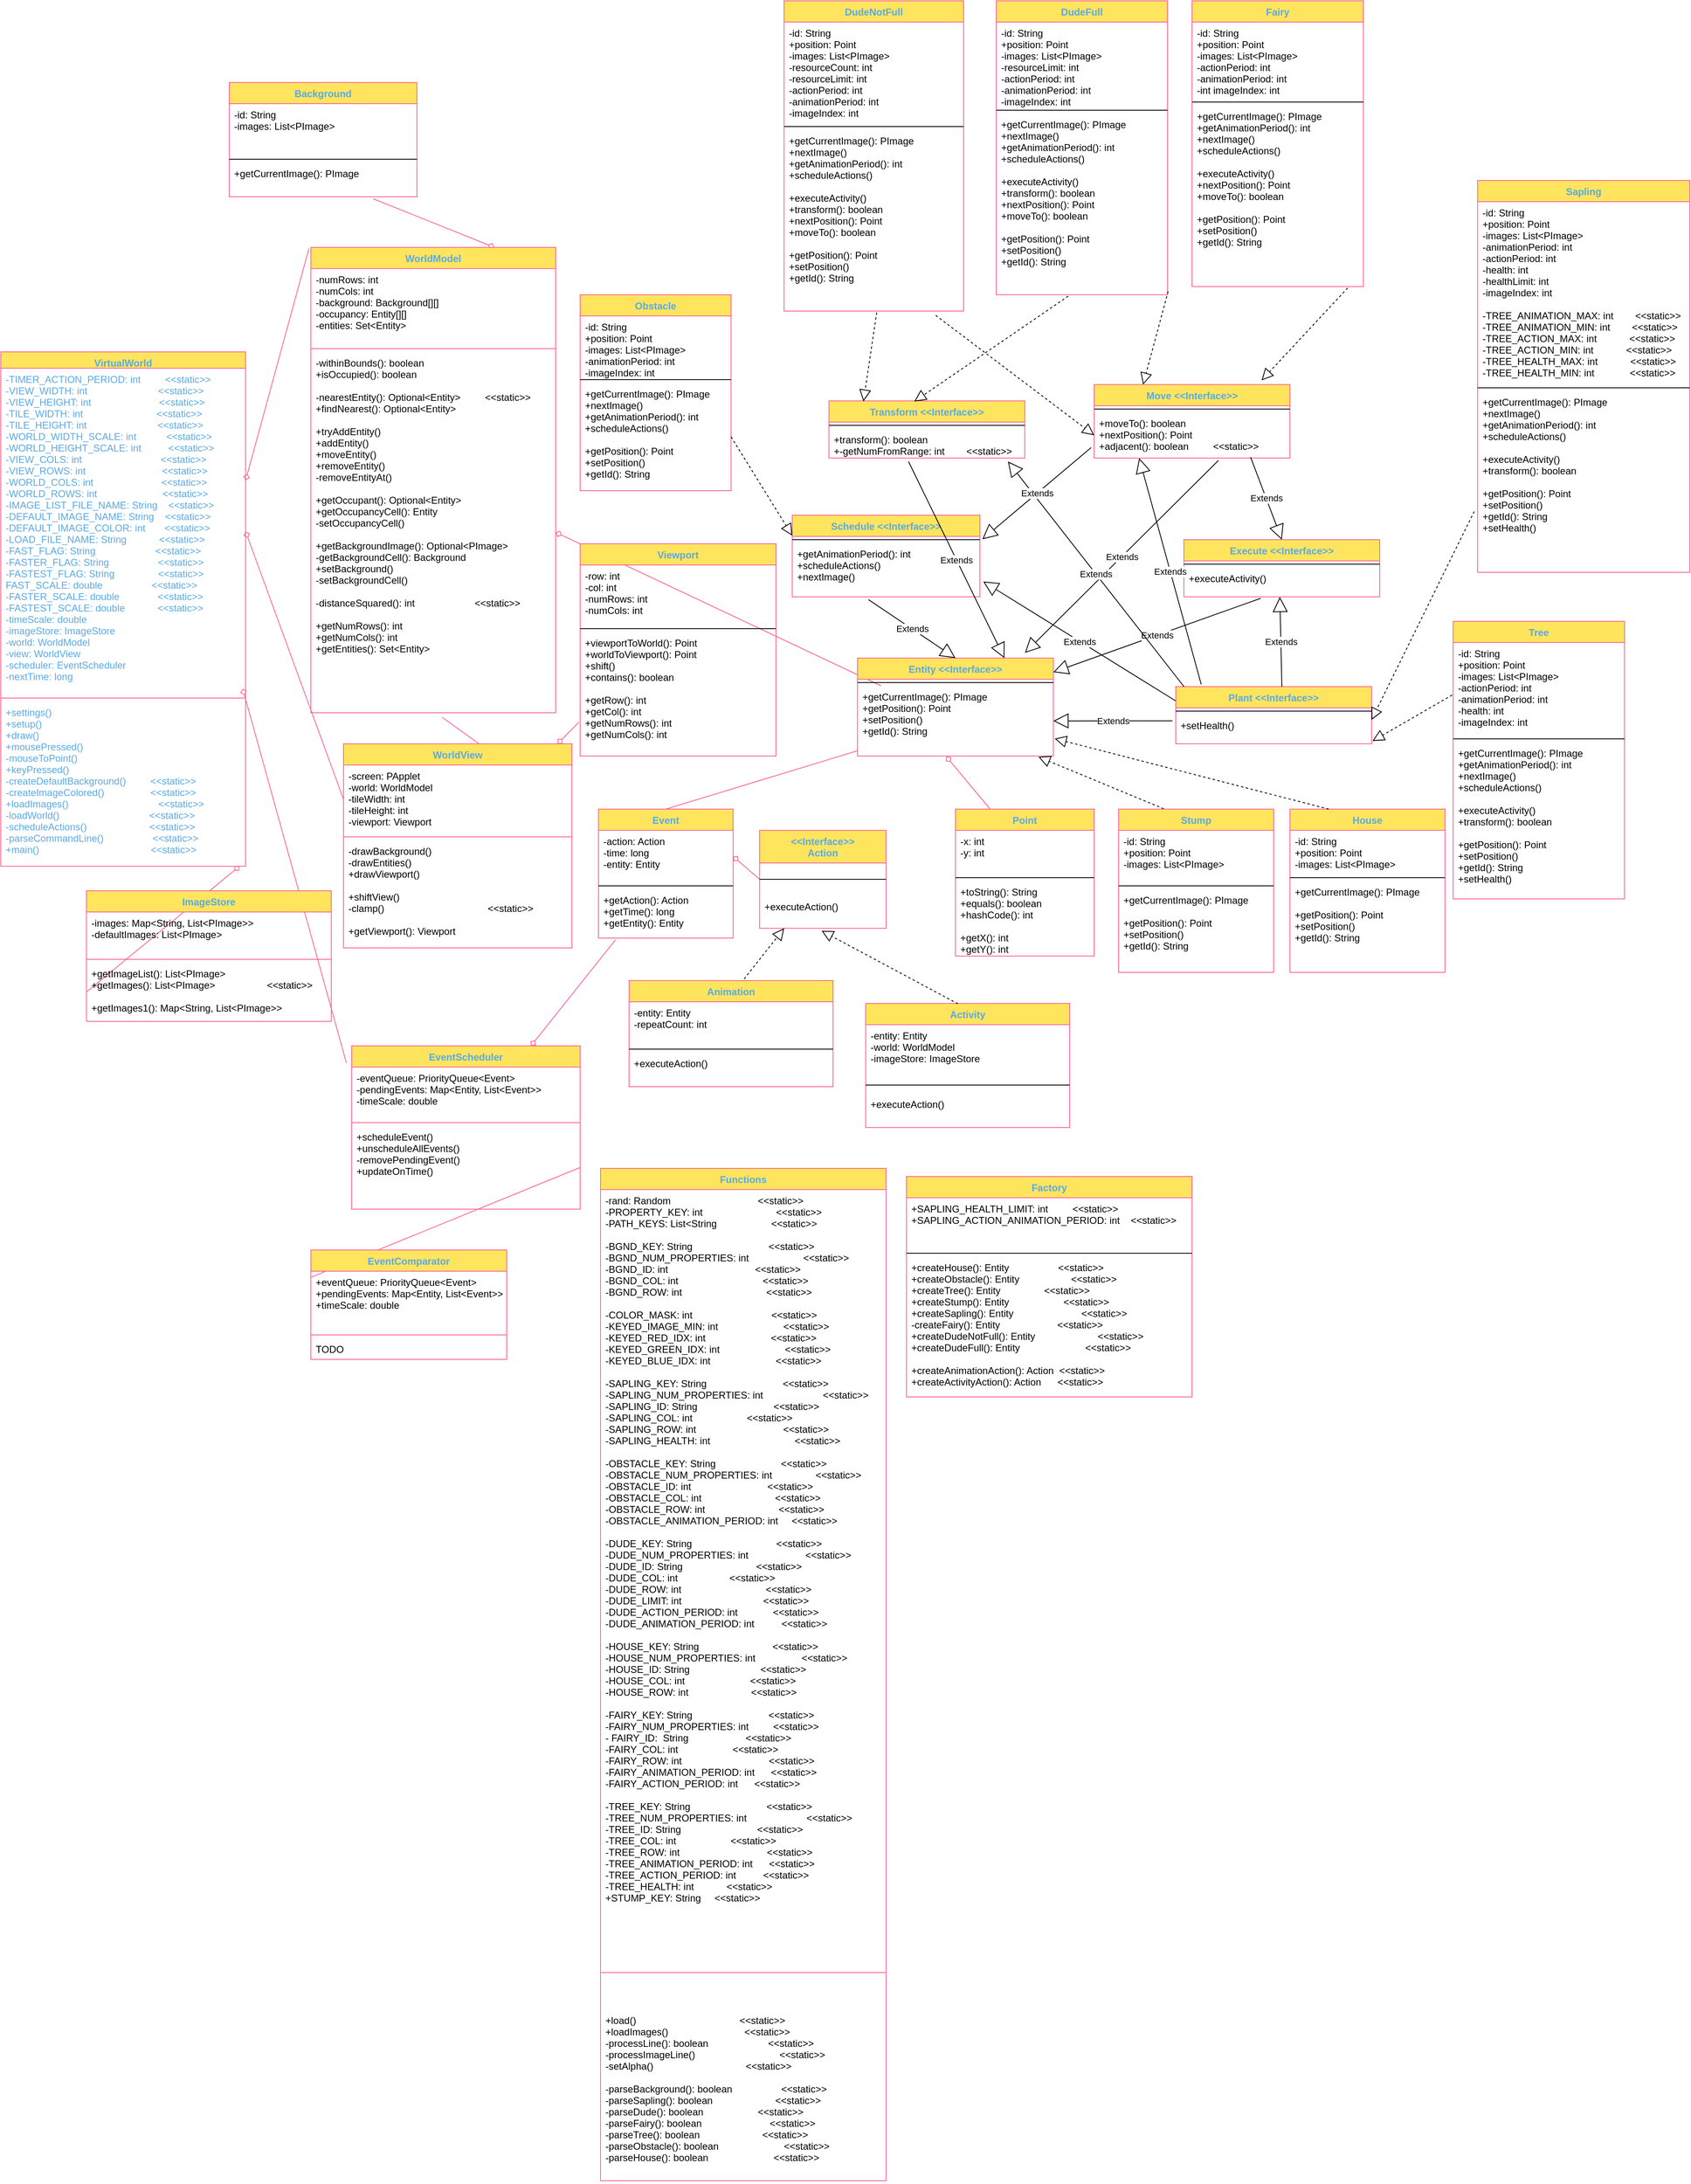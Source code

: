 <mxfile version="16.5.3" type="device"><diagram id="Yo6Zvny2ZRX3JAPKxXua" name="Page 2"><mxGraphModel dx="1258" dy="1673" grid="1" gridSize="10" guides="1" tooltips="1" connect="1" arrows="1" fold="1" page="1" pageScale="1" pageWidth="850" pageHeight="1100" math="0" shadow="0"><root><mxCell id="0"/><mxCell id="1" parent="0"/><mxCell id="8I9pphBKhg92I5GMk5e_-31" value="" style="graphMlID=e0;endArrow=none;strokeColor=#FF6392;strokeWidth=1.0;startArrow=diamond;startFill=0;endFill=1;exitX=1;exitY=0.25;exitDx=0;exitDy=0;fontColor=#5AA9E6;entryX=-0.008;entryY=-0.286;entryDx=0;entryDy=0;entryPerimeter=0;" parent="1" source="8I9pphBKhg92I5GMk5e_-50" target="8I9pphBKhg92I5GMk5e_-57" edge="1"><mxGeometry relative="1" as="geometry"/></mxCell><mxCell id="8I9pphBKhg92I5GMk5e_-32" value="" style="graphMlID=e1;endArrow=none;strokeColor=#FF6392;strokeWidth=1.0;startArrow=diamond;startFill=0;endFill=1;exitX=1;exitY=0.5;exitDx=0;exitDy=0;fontColor=#5AA9E6;entryX=0;entryY=0.5;entryDx=0;entryDy=0;" parent="1" source="8I9pphBKhg92I5GMk5e_-51" target="8I9pphBKhg92I5GMk5e_-61" edge="1"><mxGeometry relative="1" as="geometry"/></mxCell><mxCell id="8I9pphBKhg92I5GMk5e_-33" value="" style="graphMlID=e2;endArrow=none;strokeColor=#FF6392;strokeWidth=1.0;startArrow=diamond;startFill=0;endFill=1;fontColor=#5AA9E6;entryX=-0.007;entryY=0.728;entryDx=0;entryDy=0;entryPerimeter=0;" parent="1" source="8I9pphBKhg92I5GMk5e_-60" target="8I9pphBKhg92I5GMk5e_-92" edge="1"><mxGeometry relative="1" as="geometry"><mxPoint x="648" y="240" as="sourcePoint"/></mxGeometry></mxCell><mxCell id="8I9pphBKhg92I5GMk5e_-34" value="" style="graphMlID=e3;endArrow=none;strokeColor=#FF6392;strokeWidth=1.0;startArrow=diamond;startFill=0;endFill=1;exitX=0.988;exitY=-0.077;exitDx=0;exitDy=0;exitPerimeter=0;fontColor=#5AA9E6;entryX=-0.023;entryY=0.105;entryDx=0;entryDy=0;entryPerimeter=0;" parent="1" source="8I9pphBKhg92I5GMk5e_-53" target="8I9pphBKhg92I5GMk5e_-64" edge="1"><mxGeometry relative="1" as="geometry"><mxPoint x="840" y="580" as="targetPoint"/></mxGeometry></mxCell><mxCell id="8I9pphBKhg92I5GMk5e_-35" value="" style="graphMlID=e4;endArrow=none;strokeColor=#FF6392;strokeWidth=1.0;startArrow=diamond;startFill=0;endFill=1;exitX=0.975;exitY=1;exitDx=0;exitDy=0;exitPerimeter=0;fontColor=#5AA9E6;entryX=0;entryY=0.5;entryDx=0;entryDy=0;" parent="1" source="8I9pphBKhg92I5GMk5e_-53" target="8I9pphBKhg92I5GMk5e_-71" edge="1"><mxGeometry relative="1" as="geometry"/></mxCell><mxCell id="8I9pphBKhg92I5GMk5e_-36" value="" style="graphMlID=e5;endArrow=none;strokeColor=#FF6392;strokeWidth=1.0;startArrow=diamond;startFill=0;endFill=1;fontColor=#5AA9E6;exitX=0.75;exitY=0;exitDx=0;exitDy=0;entryX=0.767;entryY=1.059;entryDx=0;entryDy=0;entryPerimeter=0;" parent="1" source="8I9pphBKhg92I5GMk5e_-54" target="8I9pphBKhg92I5GMk5e_-84" edge="1"><mxGeometry relative="1" as="geometry"/></mxCell><mxCell id="8I9pphBKhg92I5GMk5e_-37" value="" style="graphMlID=e6;endArrow=none;strokeColor=#FF6392;strokeWidth=1.0;startArrow=diamond;startFill=0;endFill=1;fontColor=#5AA9E6;entryX=0.127;entryY=1.033;entryDx=0;entryDy=0;entryPerimeter=0;" parent="1" source="8I9pphBKhg92I5GMk5e_-64" target="8I9pphBKhg92I5GMk5e_-99" edge="1"><mxGeometry relative="1" as="geometry"/></mxCell><mxCell id="8I9pphBKhg92I5GMk5e_-38" value="" style="graphMlID=e7;endArrow=none;strokeColor=#FF6392;strokeWidth=1.0;startArrow=none;startFill=1;endFill=1;fontColor=#5AA9E6;entryX=0;entryY=0.25;entryDx=0;entryDy=0;exitX=1;exitY=0.5;exitDx=0;exitDy=0;" parent="1" source="8I9pphBKhg92I5GMk5e_-67" target="8I9pphBKhg92I5GMk5e_-72" edge="1"><mxGeometry relative="1" as="geometry"/></mxCell><mxCell id="8I9pphBKhg92I5GMk5e_-39" value="" style="graphMlID=e8;endArrow=none;strokeColor=#FF6392;strokeWidth=1.0;startArrow=diamond;startFill=0;endFill=1;fontColor=#5AA9E6;exitX=1;exitY=0.5;exitDx=0;exitDy=0;" parent="1" source="8I9pphBKhg92I5GMk5e_-57" target="8I9pphBKhg92I5GMk5e_-88" edge="1"><mxGeometry relative="1" as="geometry"><mxPoint x="710" y="80" as="sourcePoint"/><mxPoint x="1110" y="373" as="targetPoint"/></mxGeometry></mxCell><mxCell id="8I9pphBKhg92I5GMk5e_-40" value="" style="graphMlID=e9;endArrow=none;strokeColor=#FF6392;strokeWidth=1.0;startArrow=diamond;startFill=0;endFill=1;fontColor=#5AA9E6;exitX=0.453;exitY=1.008;exitDx=0;exitDy=0;entryX=0.25;entryY=0;entryDx=0;entryDy=0;exitPerimeter=0;" parent="1" source="8I9pphBKhg92I5GMk5e_-88" target="8I9pphBKhg92I5GMk5e_-104" edge="1"><mxGeometry relative="1" as="geometry"><mxPoint x="1430" y="373" as="sourcePoint"/></mxGeometry></mxCell><mxCell id="8I9pphBKhg92I5GMk5e_-42" value="" style="graphMlID=e11;endArrow=none;strokeColor=#FF6392;strokeWidth=1.0;startArrow=diamond;startFill=0;endFill=1;fontColor=#5AA9E6;exitX=1;exitY=0.5;exitDx=0;exitDy=0;entryX=0;entryY=0.5;entryDx=0;entryDy=0;" parent="1" source="8I9pphBKhg92I5GMk5e_-97" target="W7MRhjF0Txs4o2YMy_Nl-1" edge="1"><mxGeometry relative="1" as="geometry"><mxPoint x="1451.5" y="448.072" as="targetPoint"/></mxGeometry></mxCell><mxCell id="8I9pphBKhg92I5GMk5e_-44" value="" style="graphMlID=e13;endArrow=none;strokeColor=#FF6392;strokeWidth=1.0;startArrow=none;startFill=1;endFill=1;fontColor=#5AA9E6;entryX=0.537;entryY=1.013;entryDx=0;entryDy=0;entryPerimeter=0;exitX=0.597;exitY=0.003;exitDx=0;exitDy=0;exitPerimeter=0;" parent="1" source="8I9pphBKhg92I5GMk5e_-60" target="8I9pphBKhg92I5GMk5e_-57" edge="1"><mxGeometry relative="1" as="geometry"/></mxCell><mxCell id="8I9pphBKhg92I5GMk5e_-45" value="" style="graphMlID=e14;endArrow=none;strokeColor=#FF6392;strokeWidth=1.0;startArrow=none;startFill=1;endFill=1;fontColor=#5AA9E6;exitX=0.5;exitY=0;exitDx=0;exitDy=0;" parent="1" source="8I9pphBKhg92I5GMk5e_-96" target="8I9pphBKhg92I5GMk5e_-88" edge="1"><mxGeometry relative="1" as="geometry"><mxPoint x="1177.699" y="279.661" as="targetPoint"/></mxGeometry></mxCell><mxCell id="8I9pphBKhg92I5GMk5e_-50" value="VirtualWorld" style="swimlane;fontStyle=1;align=center;verticalAlign=top;childLayout=stackLayout;horizontal=1;startSize=20;horizontalStack=0;resizeParent=1;resizeParentMax=0;resizeLast=0;collapsible=1;marginBottom=0;hachureGap=4;pointerEvents=0;fillColor=#FFE45E;strokeColor=#FF6392;fontColor=#5AA9E6;" parent="1" vertex="1"><mxGeometry x="20" y="150" width="300" height="630" as="geometry"/></mxCell><mxCell id="8I9pphBKhg92I5GMk5e_-51" value="-TIMER_ACTION_PERIOD: int         &lt;&lt;static&gt;&gt;&#10;-VIEW_WIDTH: int                          &lt;&lt;static&gt;&gt;&#10;-VIEW_HEIGHT: int                         &lt;&lt;static&gt;&gt;&#10;-TILE_WIDTH: int                           &lt;&lt;static&gt;&gt;&#10;-TILE_HEIGHT: int                          &lt;&lt;static&gt;&gt;&#10;-WORLD_WIDTH_SCALE: int           &lt;&lt;static&gt;&gt;&#10;-WORLD_HEIGHT_SCALE: int          &lt;&lt;static&gt;&gt;&#10;-VIEW_COLS: int                             &lt;&lt;static&gt;&gt;&#10;-VIEW_ROWS: int                            &lt;&lt;static&gt;&gt;&#10;-WORLD_COLS: int                         &lt;&lt;static&gt;&gt;&#10;-WORLD_ROWS: int                        &lt;&lt;static&gt;&gt;&#10;-IMAGE_LIST_FILE_NAME: String    &lt;&lt;static&gt;&gt;&#10;-DEFAULT_IMAGE_NAME: String    &lt;&lt;static&gt;&gt;&#10;-DEFAULT_IMAGE_COLOR: int       &lt;&lt;static&gt;&gt;&#10;-LOAD_FILE_NAME: String            &lt;&lt;static&gt;&gt;&#10;-FAST_FLAG: String                      &lt;&lt;static&gt;&gt;&#10;-FASTER_FLAG: String                  &lt;&lt;static&gt;&gt;&#10;-FASTEST_FLAG: String                &lt;&lt;static&gt;&gt;&#10;FAST_SCALE: double                  &lt;&lt;static&gt;&gt;&#10;-FASTER_SCALE: double              &lt;&lt;static&gt;&gt;&#10;-FASTEST_SCALE: double            &lt;&lt;static&gt;&gt;&#10;-timeScale: double&#10;-imageStore: ImageStore&#10;-world: WorldModel&#10;-view: WorldView&#10;-scheduler: EventScheduler&#10;-nextTime: long" style="text;strokeColor=none;fillColor=none;align=left;verticalAlign=top;spacingLeft=4;spacingRight=4;overflow=hidden;rotatable=0;points=[[0,0.5],[1,0.5]];portConstraint=eastwest;fontColor=#5AA9E6;" parent="8I9pphBKhg92I5GMk5e_-50" vertex="1"><mxGeometry y="20" width="300" height="400" as="geometry"/></mxCell><mxCell id="8I9pphBKhg92I5GMk5e_-52" value="" style="line;strokeWidth=1;fillColor=none;align=left;verticalAlign=middle;spacingTop=-1;spacingLeft=3;spacingRight=3;rotatable=0;labelPosition=right;points=[];portConstraint=eastwest;strokeColor=#FF6392;fontColor=#5AA9E6;" parent="8I9pphBKhg92I5GMk5e_-50" vertex="1"><mxGeometry y="420" width="300" height="8" as="geometry"/></mxCell><mxCell id="8I9pphBKhg92I5GMk5e_-53" value="+settings()&#10;+setup()&#10;+draw()&#10;+mousePressed()&#10;-mouseToPoint()&#10;+keyPressed()&#10;-createDefaultBackground()         &lt;&lt;static&gt;&gt;&#10;-createImageColored()                 &lt;&lt;static&gt;&gt;&#10;+loadImages()                                 &lt;&lt;static&gt;&gt;&#10;-loadWorld()                                 &lt;&lt;static&gt;&gt;&#10;-scheduleActions()                       &lt;&lt;static&gt;&gt;&#10;-parseCommandLine()                  &lt;&lt;static&gt;&gt;&#10;+main()                                         &lt;&lt;static&gt;&gt;" style="text;strokeColor=none;fillColor=none;align=left;verticalAlign=top;spacingLeft=4;spacingRight=4;overflow=hidden;rotatable=0;points=[[0,0.5],[1,0.5]];portConstraint=eastwest;fontColor=#5AA9E6;" parent="8I9pphBKhg92I5GMk5e_-50" vertex="1"><mxGeometry y="428" width="300" height="202" as="geometry"/></mxCell><mxCell id="8I9pphBKhg92I5GMk5e_-54" value="WorldModel" style="swimlane;fontStyle=1;align=center;verticalAlign=top;childLayout=stackLayout;horizontal=1;startSize=26;horizontalStack=0;resizeParent=1;resizeParentMax=0;resizeLast=0;collapsible=1;marginBottom=0;hachureGap=4;pointerEvents=0;sketch=0;fontColor=#5AA9E6;strokeColor=#FF6392;fillColor=#FFE45E;" parent="1" vertex="1"><mxGeometry x="400" y="22" width="300" height="570" as="geometry"/></mxCell><mxCell id="8I9pphBKhg92I5GMk5e_-55" value="-numRows: int&#10;-numCols: int&#10;-background: Background[][]&#10;-occupancy: Entity[][]&#10;-entities: Set&lt;Entity&gt;" style="text;strokeColor=none;fillColor=none;align=left;verticalAlign=top;spacingLeft=4;spacingRight=4;overflow=hidden;rotatable=0;points=[[0,0.5],[1,0.5]];portConstraint=eastwest;fontColor=#000000;" parent="8I9pphBKhg92I5GMk5e_-54" vertex="1"><mxGeometry y="26" width="300" height="94" as="geometry"/></mxCell><mxCell id="8I9pphBKhg92I5GMk5e_-56" value="" style="line;strokeWidth=1;fillColor=none;align=left;verticalAlign=middle;spacingTop=-1;spacingLeft=3;spacingRight=3;rotatable=0;labelPosition=right;points=[];portConstraint=eastwest;strokeColor=#FF6392;fontColor=#5AA9E6;" parent="8I9pphBKhg92I5GMk5e_-54" vertex="1"><mxGeometry y="120" width="300" height="8" as="geometry"/></mxCell><mxCell id="8I9pphBKhg92I5GMk5e_-57" value="-withinBounds(): boolean                  &#10;+isOccupied(): boolean &#10;     &#10;-nearestEntity(): Optional&lt;Entity&gt;         &lt;&lt;static&gt;&gt;&#10;+findNearest(): Optional&lt;Entity&gt;    &#10; &#10;+tryAddEntity() &#10;+addEntity()                                &#10;+moveEntity()                               &#10;+removeEntity()                           &#10;-removeEntityAt()&#10;    &#10;+getOccupant(): Optional&lt;Entity&gt;           &#10;+getOccupancyCell(): Entity                  &#10;-setOccupancyCell()  &#10;&#10;+getBackgroundImage(): Optional&lt;PImage&gt;&#10;-getBackgroundCell(): Background &#10;+setBackground()&#10;-setBackgroundCell() &#10;  &#10;-distanceSquared(): int                      &lt;&lt;static&gt;&gt; &#10;&#10;+getNumRows(): int&#10;+getNumCols(): int&#10;+getEntities(): Set&lt;Entity&gt;                                                                     " style="text;strokeColor=none;fillColor=none;align=left;verticalAlign=top;spacingLeft=4;spacingRight=4;overflow=hidden;rotatable=0;points=[[0,0.5],[1,0.5]];portConstraint=eastwest;fontColor=#020405;" parent="8I9pphBKhg92I5GMk5e_-54" vertex="1"><mxGeometry y="128" width="300" height="442" as="geometry"/></mxCell><mxCell id="8I9pphBKhg92I5GMk5e_-60" value="WorldView" style="swimlane;fontStyle=1;align=center;verticalAlign=top;childLayout=stackLayout;horizontal=1;startSize=26;horizontalStack=0;resizeParent=1;resizeParentMax=0;resizeLast=0;collapsible=1;marginBottom=0;hachureGap=4;pointerEvents=0;sketch=0;fontColor=#5AA9E6;strokeColor=#FF6392;fillColor=#FFE45E;" parent="1" vertex="1"><mxGeometry x="440" y="630" width="280" height="250" as="geometry"/></mxCell><mxCell id="8I9pphBKhg92I5GMk5e_-61" value="-screen: PApplet&#10;-world: WorldModel&#10;-tileWidth: int&#10;-tileHeight: int&#10;-viewport: Viewport" style="text;strokeColor=none;fillColor=none;align=left;verticalAlign=top;spacingLeft=4;spacingRight=4;overflow=hidden;rotatable=0;points=[[0,0.5],[1,0.5]];portConstraint=eastwest;fontColor=#000000;" parent="8I9pphBKhg92I5GMk5e_-60" vertex="1"><mxGeometry y="26" width="280" height="84" as="geometry"/></mxCell><mxCell id="8I9pphBKhg92I5GMk5e_-62" value="" style="line;strokeWidth=1;fillColor=none;align=left;verticalAlign=middle;spacingTop=-1;spacingLeft=3;spacingRight=3;rotatable=0;labelPosition=right;points=[];portConstraint=eastwest;strokeColor=#FF6392;fontColor=#5AA9E6;" parent="8I9pphBKhg92I5GMk5e_-60" vertex="1"><mxGeometry y="110" width="280" height="8" as="geometry"/></mxCell><mxCell id="8I9pphBKhg92I5GMk5e_-63" value="-drawBackground()                            &#10;-drawEntities()                             &#10;+drawViewport()  &#10;&#10;+shiftView() &#10;-clamp()                                      &lt;&lt;static&gt;&gt;    &#10;&#10;+getViewport(): Viewport                                                     " style="text;strokeColor=none;fillColor=none;align=left;verticalAlign=top;spacingLeft=4;spacingRight=4;overflow=hidden;rotatable=0;points=[[0,0.5],[1,0.5]];portConstraint=eastwest;fontColor=#000000;" parent="8I9pphBKhg92I5GMk5e_-60" vertex="1"><mxGeometry y="118" width="280" height="132" as="geometry"/></mxCell><mxCell id="8I9pphBKhg92I5GMk5e_-64" value="EventScheduler" style="swimlane;fontStyle=1;align=center;verticalAlign=top;childLayout=stackLayout;horizontal=1;startSize=26;horizontalStack=0;resizeParent=1;resizeParentMax=0;resizeLast=0;collapsible=1;marginBottom=0;hachureGap=4;pointerEvents=0;sketch=0;fontColor=#5AA9E6;strokeColor=#FF6392;fillColor=#FFE45E;" parent="1" vertex="1"><mxGeometry x="450" y="1000" width="280" height="200" as="geometry"/></mxCell><mxCell id="8I9pphBKhg92I5GMk5e_-65" value="-eventQueue: PriorityQueue&lt;Event&gt;&#10;-pendingEvents: Map&lt;Entity, List&lt;Event&gt;&gt;&#10;-timeScale: double" style="text;strokeColor=none;fillColor=none;align=left;verticalAlign=top;spacingLeft=4;spacingRight=4;overflow=hidden;rotatable=0;points=[[0,0.5],[1,0.5]];portConstraint=eastwest;fontColor=#000000;" parent="8I9pphBKhg92I5GMk5e_-64" vertex="1"><mxGeometry y="26" width="280" height="64" as="geometry"/></mxCell><mxCell id="8I9pphBKhg92I5GMk5e_-66" value="" style="line;strokeWidth=1;fillColor=none;align=left;verticalAlign=middle;spacingTop=-1;spacingLeft=3;spacingRight=3;rotatable=0;labelPosition=right;points=[];portConstraint=eastwest;strokeColor=#FF6392;fontColor=#5AA9E6;" parent="8I9pphBKhg92I5GMk5e_-64" vertex="1"><mxGeometry y="90" width="280" height="8" as="geometry"/></mxCell><mxCell id="8I9pphBKhg92I5GMk5e_-67" value="+scheduleEvent()                                  &#10;+unscheduleAllEvents()                       &#10;-removePendingEvent()                        &#10;+updateOnTime() " style="text;strokeColor=none;fillColor=none;align=left;verticalAlign=top;spacingLeft=4;spacingRight=4;overflow=hidden;rotatable=0;points=[[0,0.5],[1,0.5]];portConstraint=eastwest;fontColor=#000000;" parent="8I9pphBKhg92I5GMk5e_-64" vertex="1"><mxGeometry y="98" width="280" height="102" as="geometry"/></mxCell><mxCell id="8I9pphBKhg92I5GMk5e_-68" value="ImageStore" style="swimlane;fontStyle=1;align=center;verticalAlign=top;childLayout=stackLayout;horizontal=1;startSize=26;horizontalStack=0;resizeParent=1;resizeParentMax=0;resizeLast=0;collapsible=1;marginBottom=0;hachureGap=4;pointerEvents=0;sketch=0;fontColor=#5AA9E6;strokeColor=#FF6392;fillColor=#FFE45E;" parent="1" vertex="1"><mxGeometry x="125" y="810" width="300" height="160" as="geometry"/></mxCell><mxCell id="8I9pphBKhg92I5GMk5e_-69" value="-images: Map&lt;String, List&lt;PImage&gt;&gt;&#10;-defaultImages: List&lt;PImage&gt;&#10;" style="text;strokeColor=none;fillColor=none;align=left;verticalAlign=top;spacingLeft=4;spacingRight=4;overflow=hidden;rotatable=0;points=[[0,0.5],[1,0.5]];portConstraint=eastwest;fontColor=#000000;" parent="8I9pphBKhg92I5GMk5e_-68" vertex="1"><mxGeometry y="26" width="300" height="54" as="geometry"/></mxCell><mxCell id="8I9pphBKhg92I5GMk5e_-70" value="" style="line;strokeWidth=1;fillColor=none;align=left;verticalAlign=middle;spacingTop=-1;spacingLeft=3;spacingRight=3;rotatable=0;labelPosition=right;points=[];portConstraint=eastwest;strokeColor=#FF6392;fontColor=#5AA9E6;" parent="8I9pphBKhg92I5GMk5e_-68" vertex="1"><mxGeometry y="80" width="300" height="8" as="geometry"/></mxCell><mxCell id="8I9pphBKhg92I5GMk5e_-71" value="+getImageList(): List&lt;PImage&gt;        &#10;+getImages(): List&lt;PImage&gt;                   &lt;&lt;static&gt;&gt;  &#10;&#10;+getImages1(): Map&lt;String, List&lt;PImage&gt;&gt;     &#10;&#10;                  " style="text;strokeColor=none;fillColor=none;align=left;verticalAlign=top;spacingLeft=4;spacingRight=4;overflow=hidden;rotatable=0;points=[[0,0.5],[1,0.5]];portConstraint=eastwest;fontColor=#000000;" parent="8I9pphBKhg92I5GMk5e_-68" vertex="1"><mxGeometry y="88" width="300" height="72" as="geometry"/></mxCell><mxCell id="8I9pphBKhg92I5GMk5e_-72" value="EventComparator" style="swimlane;fontStyle=1;align=center;verticalAlign=top;childLayout=stackLayout;horizontal=1;startSize=26;horizontalStack=0;resizeParent=1;resizeParentMax=0;resizeLast=0;collapsible=1;marginBottom=0;hachureGap=4;pointerEvents=0;sketch=0;fontColor=#5AA9E6;strokeColor=#FF6392;fillColor=#FFE45E;" parent="1" vertex="1"><mxGeometry x="400" y="1250" width="240" height="134" as="geometry"/></mxCell><mxCell id="8I9pphBKhg92I5GMk5e_-73" value="+eventQueue: PriorityQueue&lt;Event&gt;&#10;+pendingEvents: Map&lt;Entity, List&lt;Event&gt;&gt;&#10;+timeScale: double" style="text;strokeColor=none;fillColor=none;align=left;verticalAlign=top;spacingLeft=4;spacingRight=4;overflow=hidden;rotatable=0;points=[[0,0.5],[1,0.5]];portConstraint=eastwest;fontColor=#000000;" parent="8I9pphBKhg92I5GMk5e_-72" vertex="1"><mxGeometry y="26" width="240" height="74" as="geometry"/></mxCell><mxCell id="8I9pphBKhg92I5GMk5e_-74" value="" style="line;strokeWidth=1;fillColor=none;align=left;verticalAlign=middle;spacingTop=-1;spacingLeft=3;spacingRight=3;rotatable=0;labelPosition=right;points=[];portConstraint=eastwest;strokeColor=#FF6392;fontColor=#5AA9E6;" parent="8I9pphBKhg92I5GMk5e_-72" vertex="1"><mxGeometry y="100" width="240" height="8" as="geometry"/></mxCell><mxCell id="8I9pphBKhg92I5GMk5e_-75" value="TODO" style="text;strokeColor=none;fillColor=none;align=left;verticalAlign=top;spacingLeft=4;spacingRight=4;overflow=hidden;rotatable=0;points=[[0,0.5],[1,0.5]];portConstraint=eastwest;fontColor=#000000;" parent="8I9pphBKhg92I5GMk5e_-72" vertex="1"><mxGeometry y="108" width="240" height="26" as="geometry"/></mxCell><mxCell id="8I9pphBKhg92I5GMk5e_-77" value="Functions" style="swimlane;fontStyle=1;align=center;verticalAlign=top;childLayout=stackLayout;horizontal=1;startSize=26;horizontalStack=0;resizeParent=1;resizeParentMax=0;resizeLast=0;collapsible=1;marginBottom=0;hachureGap=4;pointerEvents=0;sketch=0;fontColor=#5AA9E6;strokeColor=#FF6392;fillColor=#FFE45E;" parent="1" vertex="1"><mxGeometry x="755" y="1150" width="350" height="1240" as="geometry"/></mxCell><mxCell id="8I9pphBKhg92I5GMk5e_-78" value="-rand: Random                                &lt;&lt;static&gt;&gt;&#10;-PROPERTY_KEY: int                           &lt;&lt;static&gt;&gt;&#10;-PATH_KEYS: List&lt;String                    &lt;&lt;static&gt;&gt;&#10;&#10;-BGND_KEY: String                            &lt;&lt;static&gt;&gt;&#10;-BGND_NUM_PROPERTIES: int                    &lt;&lt;static&gt;&gt;&#10;-BGND_ID: int                                &lt;&lt;static&gt;&gt;&#10;-BGND_COL: int                               &lt;&lt;static&gt;&gt;&#10;-BGND_ROW: int                               &lt;&lt;static&gt;&gt;&#10;&#10;-COLOR_MASK: int                             &lt;&lt;static&gt;&gt;&#10;-KEYED_IMAGE_MIN: int                        &lt;&lt;static&gt;&gt;&#10;-KEYED_RED_IDX: int                        &lt;&lt;static&gt;&gt;&#10;-KEYED_GREEN_IDX: int                        &lt;&lt;static&gt;&gt;&#10;-KEYED_BLUE_IDX: int                        &lt;&lt;static&gt;&gt;&#10;&#10;-SAPLING_KEY: String                            &lt;&lt;static&gt;&gt;&#10;-SAPLING_NUM_PROPERTIES: int                      &lt;&lt;static&gt;&gt;&#10;-SAPLING_ID: String                            &lt;&lt;static&gt;&gt;&#10;-SAPLING_COL: int                    &lt;&lt;static&gt;&gt;&#10;-SAPLING_ROW: int                                &lt;&lt;static&gt;&gt;&#10;-SAPLING_HEALTH: int                               &lt;&lt;static&gt;&gt;&#10;&#10;-OBSTACLE_KEY: String                        &lt;&lt;static&gt;&gt;&#10;-OBSTACLE_NUM_PROPERTIES: int                &lt;&lt;static&gt;&gt;&#10;-OBSTACLE_ID: int                            &lt;&lt;static&gt;&gt;&#10;-OBSTACLE_COL: int                           &lt;&lt;static&gt;&gt;&#10;-OBSTACLE_ROW: int                           &lt;&lt;static&gt;&gt;&#10;-OBSTACLE_ANIMATION_PERIOD: int     &lt;&lt;static&gt;&gt;&#10;&#10;-DUDE_KEY: String                               &lt;&lt;static&gt;&gt;&#10;-DUDE_NUM_PROPERTIES: int                     &lt;&lt;static&gt;&gt;&#10;-DUDE_ID: String                           &lt;&lt;static&gt;&gt;&#10;-DUDE_COL: int                   &lt;&lt;static&gt;&gt;&#10;-DUDE_ROW: int                               &lt;&lt;static&gt;&gt;&#10;-DUDE_LIMIT: int                              &lt;&lt;static&gt;&gt;&#10;-DUDE_ACTION_PERIOD: int             &lt;&lt;static&gt;&gt;&#10;-DUDE_ANIMATION_PERIOD: int          &lt;&lt;static&gt;&gt;&#10;&#10;-HOUSE_KEY: String                           &lt;&lt;static&gt;&gt;&#10;-HOUSE_NUM_PROPERTIES: int                 &lt;&lt;static&gt;&gt;&#10;-HOUSE_ID: String                          &lt;&lt;static&gt;&gt;&#10;-HOUSE_COL: int                        &lt;&lt;static&gt;&gt;&#10;-HOUSE_ROW: int                       &lt;&lt;static&gt;&gt;&#10;&#10;-FAIRY_KEY: String                            &lt;&lt;static&gt;&gt;&#10;-FAIRY_NUM_PROPERTIES: int         &lt;&lt;static&gt;&gt;&#10;- FAIRY_ID:  String                     &lt;&lt;static&gt;&gt;&#10;-FAIRY_COL: int                    &lt;&lt;static&gt;&gt;&#10;-FAIRY_ROW: int                                &lt;&lt;static&gt;&gt;&#10;-FAIRY_ANIMATION_PERIOD: int      &lt;&lt;static&gt;&gt;&#10;-FAIRY_ACTION_PERIOD: int      &lt;&lt;static&gt;&gt;&#10;&#10;-TREE_KEY: String                            &lt;&lt;static&gt;&gt;&#10;-TREE_NUM_PROPERTIES: int                      &lt;&lt;static&gt;&gt;&#10;-TREE_ID: String                            &lt;&lt;static&gt;&gt;&#10;-TREE_COL: int                    &lt;&lt;static&gt;&gt;&#10;-TREE_ROW: int                                &lt;&lt;static&gt;&gt;&#10;-TREE_ANIMATION_PERIOD: int      &lt;&lt;static&gt;&gt;&#10;-TREE_ACTION_PERIOD: int          &lt;&lt;static&gt;&gt;&#10;-TREE_HEALTH: int            &lt;&lt;static&gt;&gt;&#10;+STUMP_KEY: String     &lt;&lt;static&gt;&gt;&#10;" style="text;strokeColor=none;fillColor=none;align=left;verticalAlign=top;spacingLeft=4;spacingRight=4;overflow=hidden;rotatable=0;points=[[0,0.5],[1,0.5]];portConstraint=eastwest;fontColor=#000000;" parent="8I9pphBKhg92I5GMk5e_-77" vertex="1"><mxGeometry y="26" width="350" height="914" as="geometry"/></mxCell><mxCell id="8I9pphBKhg92I5GMk5e_-79" value="" style="line;strokeWidth=1;fillColor=none;align=left;verticalAlign=middle;spacingTop=-1;spacingLeft=3;spacingRight=3;rotatable=0;labelPosition=right;points=[];portConstraint=eastwest;strokeColor=#FF6392;fontColor=#5AA9E6;" parent="8I9pphBKhg92I5GMk5e_-77" vertex="1"><mxGeometry y="940" width="350" height="90" as="geometry"/></mxCell><mxCell id="8I9pphBKhg92I5GMk5e_-80" value="+load()                                      &lt;&lt;static&gt;&gt;&#10;+loadImages()                            &lt;&lt;static&gt;&gt;&#10;-processLine(): boolean                      &lt;&lt;static&gt;&gt;                                        &#10;-processImageLine()                               &lt;&lt;static&gt;&gt;&#10;-setAlpha()                                  &lt;&lt;static&gt;&gt;&#10;&#10;-parseBackground(): boolean                  &lt;&lt;static&gt;&gt;&#10;-parseSapling(): boolean                       &lt;&lt;static&gt;&gt;&#10;-parseDude(): boolean                    &lt;&lt;static&gt;&gt;&#10;-parseFairy(): boolean                         &lt;&lt;static&gt;&gt;&#10;-parseTree(): boolean                       &lt;&lt;static&gt;&gt;&#10;-parseObstacle(): boolean                        &lt;&lt;static&gt;&gt;&#10;-parseHouse(): boolean                        &lt;&lt;static&gt;&gt;&#10;&#10; &#10;&#10;" style="text;strokeColor=none;fillColor=none;align=left;verticalAlign=top;spacingLeft=4;spacingRight=4;overflow=hidden;rotatable=0;points=[[0,0.5],[1,0.5]];portConstraint=eastwest;fontColor=#000000;" parent="8I9pphBKhg92I5GMk5e_-77" vertex="1"><mxGeometry y="1030" width="350" height="210" as="geometry"/></mxCell><mxCell id="8I9pphBKhg92I5GMk5e_-81" value="Background" style="swimlane;fontStyle=1;align=center;verticalAlign=top;childLayout=stackLayout;horizontal=1;startSize=26;horizontalStack=0;resizeParent=1;resizeParentMax=0;resizeLast=0;collapsible=1;marginBottom=0;hachureGap=4;pointerEvents=0;sketch=0;fontColor=#5AA9E6;strokeColor=#FF6392;fillColor=#FFE45E;" parent="1" vertex="1"><mxGeometry x="300" y="-180" width="230" height="140" as="geometry"/></mxCell><mxCell id="8I9pphBKhg92I5GMk5e_-82" value="-id: String&#10;-images: List&lt;PImage&gt;&#10;" style="text;strokeColor=none;fillColor=none;align=left;verticalAlign=top;spacingLeft=4;spacingRight=4;overflow=hidden;rotatable=0;points=[[0,0.5],[1,0.5]];portConstraint=eastwest;" parent="8I9pphBKhg92I5GMk5e_-81" vertex="1"><mxGeometry y="26" width="230" height="64" as="geometry"/></mxCell><mxCell id="8I9pphBKhg92I5GMk5e_-83" value="" style="line;strokeWidth=1;fillColor=none;align=left;verticalAlign=middle;spacingTop=-1;spacingLeft=3;spacingRight=3;rotatable=0;labelPosition=right;points=[];portConstraint=eastwest;" parent="8I9pphBKhg92I5GMk5e_-81" vertex="1"><mxGeometry y="90" width="230" height="8" as="geometry"/></mxCell><mxCell id="8I9pphBKhg92I5GMk5e_-84" value="+getCurrentImage(): PImage &#10;&#10;                                " style="text;strokeColor=none;fillColor=none;align=left;verticalAlign=top;spacingLeft=4;spacingRight=4;overflow=hidden;rotatable=0;points=[[0,0.5],[1,0.5]];portConstraint=eastwest;" parent="8I9pphBKhg92I5GMk5e_-81" vertex="1"><mxGeometry y="98" width="230" height="42" as="geometry"/></mxCell><mxCell id="8I9pphBKhg92I5GMk5e_-85" value="Entity &lt;&lt;Interface&gt;&gt;" style="swimlane;fontStyle=1;align=center;verticalAlign=top;childLayout=stackLayout;horizontal=1;startSize=26;horizontalStack=0;resizeParent=1;resizeParentMax=0;resizeLast=0;collapsible=1;marginBottom=0;hachureGap=4;pointerEvents=0;sketch=0;fontColor=#5AA9E6;strokeColor=#FF6392;fillColor=#FFE45E;" parent="1" vertex="1"><mxGeometry x="1070" y="525" width="240" height="120" as="geometry"/></mxCell><mxCell id="8I9pphBKhg92I5GMk5e_-87" value="" style="line;strokeWidth=1;fillColor=none;align=left;verticalAlign=middle;spacingTop=-1;spacingLeft=3;spacingRight=3;rotatable=0;labelPosition=right;points=[];portConstraint=eastwest;" parent="8I9pphBKhg92I5GMk5e_-85" vertex="1"><mxGeometry y="26" width="240" height="8" as="geometry"/></mxCell><mxCell id="8I9pphBKhg92I5GMk5e_-88" value="+getCurrentImage(): PImage&#10;+getPosition(): Point&#10;+setPosition()&#10;+getId(): String" style="text;strokeColor=none;fillColor=none;align=left;verticalAlign=top;spacingLeft=4;spacingRight=4;overflow=hidden;rotatable=0;points=[[0,0.5],[1,0.5]];portConstraint=eastwest;" parent="8I9pphBKhg92I5GMk5e_-85" vertex="1"><mxGeometry y="34" width="240" height="86" as="geometry"/></mxCell><mxCell id="8I9pphBKhg92I5GMk5e_-89" value="Viewport" style="swimlane;fontStyle=1;align=center;verticalAlign=top;childLayout=stackLayout;horizontal=1;startSize=26;horizontalStack=0;resizeParent=1;resizeParentMax=0;resizeLast=0;collapsible=1;marginBottom=0;hachureGap=4;pointerEvents=0;sketch=0;fontColor=#5AA9E6;strokeColor=#FF6392;fillColor=#FFE45E;" parent="1" vertex="1"><mxGeometry x="730" y="385" width="240" height="260" as="geometry"/></mxCell><mxCell id="8I9pphBKhg92I5GMk5e_-90" value="-row: int&#10;-col: int&#10;-numRows: int&#10;-numCols: int" style="text;strokeColor=none;fillColor=none;align=left;verticalAlign=top;spacingLeft=4;spacingRight=4;overflow=hidden;rotatable=0;points=[[0,0.5],[1,0.5]];portConstraint=eastwest;" parent="8I9pphBKhg92I5GMk5e_-89" vertex="1"><mxGeometry y="26" width="240" height="74" as="geometry"/></mxCell><mxCell id="8I9pphBKhg92I5GMk5e_-91" value="" style="line;strokeWidth=1;fillColor=none;align=left;verticalAlign=middle;spacingTop=-1;spacingLeft=3;spacingRight=3;rotatable=0;labelPosition=right;points=[];portConstraint=eastwest;" parent="8I9pphBKhg92I5GMk5e_-89" vertex="1"><mxGeometry y="100" width="240" height="8" as="geometry"/></mxCell><mxCell id="8I9pphBKhg92I5GMk5e_-92" value="+viewportToWorld(): Point                    &#10;+worldToViewport(): Point&#10;+shift()                                      &#10;+contains(): boolean    &#10;&#10;+getRow(): int&#10;+getCol(): int&#10;+getNumRows(): int&#10;+getNumCols(): int&#10;                                 " style="text;strokeColor=none;fillColor=none;align=left;verticalAlign=top;spacingLeft=4;spacingRight=4;overflow=hidden;rotatable=0;points=[[0,0.5],[1,0.5]];portConstraint=eastwest;" parent="8I9pphBKhg92I5GMk5e_-89" vertex="1"><mxGeometry y="108" width="240" height="152" as="geometry"/></mxCell><mxCell id="8I9pphBKhg92I5GMk5e_-96" value="Event" style="swimlane;fontStyle=1;align=center;verticalAlign=top;childLayout=stackLayout;horizontal=1;startSize=26;horizontalStack=0;resizeParent=1;resizeParentMax=0;resizeLast=0;collapsible=1;marginBottom=0;hachureGap=4;pointerEvents=0;sketch=0;fontColor=#5AA9E6;strokeColor=#FF6392;fillColor=#FFE45E;" parent="1" vertex="1"><mxGeometry x="752.5" y="710" width="165" height="158" as="geometry"/></mxCell><mxCell id="8I9pphBKhg92I5GMk5e_-97" value="-action: Action&#10;-time: long&#10;-entity: Entity" style="text;strokeColor=none;fillColor=none;align=left;verticalAlign=top;spacingLeft=4;spacingRight=4;overflow=hidden;rotatable=0;points=[[0,0.5],[1,0.5]];portConstraint=eastwest;" parent="8I9pphBKhg92I5GMk5e_-96" vertex="1"><mxGeometry y="26" width="165" height="64" as="geometry"/></mxCell><mxCell id="8I9pphBKhg92I5GMk5e_-98" value="" style="line;strokeWidth=1;fillColor=none;align=left;verticalAlign=middle;spacingTop=-1;spacingLeft=3;spacingRight=3;rotatable=0;labelPosition=right;points=[];portConstraint=eastwest;" parent="8I9pphBKhg92I5GMk5e_-96" vertex="1"><mxGeometry y="90" width="165" height="8" as="geometry"/></mxCell><mxCell id="8I9pphBKhg92I5GMk5e_-99" value="+getAction(): Action&#10;+getTime(): long&#10;+getEntity(): Entity" style="text;strokeColor=none;fillColor=none;align=left;verticalAlign=top;spacingLeft=4;spacingRight=4;overflow=hidden;rotatable=0;points=[[0,0.5],[1,0.5]];portConstraint=eastwest;" parent="8I9pphBKhg92I5GMk5e_-96" vertex="1"><mxGeometry y="98" width="165" height="60" as="geometry"/></mxCell><mxCell id="8I9pphBKhg92I5GMk5e_-104" value="Point" style="swimlane;fontStyle=1;align=center;verticalAlign=top;childLayout=stackLayout;horizontal=1;startSize=26;horizontalStack=0;resizeParent=1;resizeParentMax=0;resizeLast=0;collapsible=1;marginBottom=0;hachureGap=4;pointerEvents=0;sketch=0;fontColor=#5AA9E6;strokeColor=#FF6392;fillColor=#FFE45E;" parent="1" vertex="1"><mxGeometry x="1190" y="710" width="170" height="180" as="geometry"/></mxCell><mxCell id="8I9pphBKhg92I5GMk5e_-105" value="-x: int&#10;-y: int" style="text;strokeColor=none;fillColor=none;align=left;verticalAlign=top;spacingLeft=4;spacingRight=4;overflow=hidden;rotatable=0;points=[[0,0.5],[1,0.5]];portConstraint=eastwest;" parent="8I9pphBKhg92I5GMk5e_-104" vertex="1"><mxGeometry y="26" width="170" height="54" as="geometry"/></mxCell><mxCell id="8I9pphBKhg92I5GMk5e_-106" value="" style="line;strokeWidth=1;fillColor=none;align=left;verticalAlign=middle;spacingTop=-1;spacingLeft=3;spacingRight=3;rotatable=0;labelPosition=right;points=[];portConstraint=eastwest;" parent="8I9pphBKhg92I5GMk5e_-104" vertex="1"><mxGeometry y="80" width="170" height="8" as="geometry"/></mxCell><mxCell id="8I9pphBKhg92I5GMk5e_-107" value="+toString(): String&#10;+equals(): boolean&#10;+hashCode(): int&#10;&#10;+getX(): int&#10;+getY(): int" style="text;strokeColor=none;fillColor=none;align=left;verticalAlign=top;spacingLeft=4;spacingRight=4;overflow=hidden;rotatable=0;points=[[0,0.5],[1,0.5]];portConstraint=eastwest;" parent="8I9pphBKhg92I5GMk5e_-104" vertex="1"><mxGeometry y="88" width="170" height="92" as="geometry"/></mxCell><mxCell id="W7MRhjF0Txs4o2YMy_Nl-1" value="&lt;&lt;Interface&gt;&gt;&#10;Action" style="swimlane;fontStyle=1;align=center;verticalAlign=top;childLayout=stackLayout;horizontal=1;startSize=40;horizontalStack=0;resizeParent=1;resizeParentMax=0;resizeLast=0;collapsible=1;marginBottom=0;hachureGap=4;pointerEvents=0;sketch=0;fontColor=#5AA9E6;strokeColor=#FF6392;fillColor=#FFE45E;" parent="1" vertex="1"><mxGeometry x="950" y="736" width="155" height="120" as="geometry"/></mxCell><mxCell id="W7MRhjF0Txs4o2YMy_Nl-2" value="" style="line;strokeWidth=1;fillColor=none;align=left;verticalAlign=middle;spacingTop=-1;spacingLeft=3;spacingRight=3;rotatable=0;labelPosition=right;points=[];portConstraint=eastwest;" parent="W7MRhjF0Txs4o2YMy_Nl-1" vertex="1"><mxGeometry y="40" width="155" height="40" as="geometry"/></mxCell><mxCell id="W7MRhjF0Txs4o2YMy_Nl-3" value="+executeAction()                     &#10;                    " style="text;strokeColor=none;fillColor=none;align=left;verticalAlign=top;spacingLeft=4;spacingRight=4;overflow=hidden;rotatable=0;points=[[0,0.5],[1,0.5]];portConstraint=eastwest;" parent="W7MRhjF0Txs4o2YMy_Nl-1" vertex="1"><mxGeometry y="80" width="155" height="40" as="geometry"/></mxCell><mxCell id="W7MRhjF0Txs4o2YMy_Nl-4" value="Animation" style="swimlane;fontStyle=1;align=center;verticalAlign=top;childLayout=stackLayout;horizontal=1;startSize=26;horizontalStack=0;resizeParent=1;resizeParentMax=0;resizeLast=0;collapsible=1;marginBottom=0;hachureGap=4;pointerEvents=0;sketch=0;fontColor=#5AA9E6;strokeColor=#FF6392;fillColor=#FFE45E;" parent="1" vertex="1"><mxGeometry x="790" y="920" width="250" height="130" as="geometry"/></mxCell><mxCell id="W7MRhjF0Txs4o2YMy_Nl-5" value="-entity: Entity&#10;-repeatCount: int" style="text;strokeColor=none;fillColor=none;align=left;verticalAlign=top;spacingLeft=4;spacingRight=4;overflow=hidden;rotatable=0;points=[[0,0.5],[1,0.5]];portConstraint=eastwest;" parent="W7MRhjF0Txs4o2YMy_Nl-4" vertex="1"><mxGeometry y="26" width="250" height="54" as="geometry"/></mxCell><mxCell id="W7MRhjF0Txs4o2YMy_Nl-7" value="" style="line;strokeWidth=1;fillColor=none;align=left;verticalAlign=middle;spacingTop=-1;spacingLeft=3;spacingRight=3;rotatable=0;labelPosition=right;points=[];portConstraint=eastwest;" parent="W7MRhjF0Txs4o2YMy_Nl-4" vertex="1"><mxGeometry y="80" width="250" height="8" as="geometry"/></mxCell><mxCell id="W7MRhjF0Txs4o2YMy_Nl-15" value="+executeAction()                                    &#10;                    " style="text;strokeColor=none;fillColor=none;align=left;verticalAlign=top;spacingLeft=4;spacingRight=4;overflow=hidden;rotatable=0;points=[[0,0.5],[1,0.5]];portConstraint=eastwest;" parent="W7MRhjF0Txs4o2YMy_Nl-4" vertex="1"><mxGeometry y="88" width="250" height="42" as="geometry"/></mxCell><mxCell id="W7MRhjF0Txs4o2YMy_Nl-9" value="Activity" style="swimlane;fontStyle=1;align=center;verticalAlign=top;childLayout=stackLayout;horizontal=1;startSize=26;horizontalStack=0;resizeParent=1;resizeParentMax=0;resizeLast=0;collapsible=1;marginBottom=0;hachureGap=4;pointerEvents=0;sketch=0;fontColor=#5AA9E6;strokeColor=#FF6392;fillColor=#FFE45E;" parent="1" vertex="1"><mxGeometry x="1080" y="948" width="250" height="152" as="geometry"/></mxCell><mxCell id="W7MRhjF0Txs4o2YMy_Nl-10" value="-entity: Entity&#10;-world: WorldModel&#10;-imageStore: ImageStore" style="text;strokeColor=none;fillColor=none;align=left;verticalAlign=top;spacingLeft=4;spacingRight=4;overflow=hidden;rotatable=0;points=[[0,0.5],[1,0.5]];portConstraint=eastwest;" parent="W7MRhjF0Txs4o2YMy_Nl-9" vertex="1"><mxGeometry y="26" width="250" height="64" as="geometry"/></mxCell><mxCell id="W7MRhjF0Txs4o2YMy_Nl-12" value="" style="line;strokeWidth=1;fillColor=none;align=left;verticalAlign=middle;spacingTop=-1;spacingLeft=3;spacingRight=3;rotatable=0;labelPosition=right;points=[];portConstraint=eastwest;" parent="W7MRhjF0Txs4o2YMy_Nl-9" vertex="1"><mxGeometry y="90" width="250" height="20" as="geometry"/></mxCell><mxCell id="W7MRhjF0Txs4o2YMy_Nl-16" value="+executeAction()                                    &#10;                    " style="text;strokeColor=none;fillColor=none;align=left;verticalAlign=top;spacingLeft=4;spacingRight=4;overflow=hidden;rotatable=0;points=[[0,0.5],[1,0.5]];portConstraint=eastwest;" parent="W7MRhjF0Txs4o2YMy_Nl-9" vertex="1"><mxGeometry y="110" width="250" height="42" as="geometry"/></mxCell><mxCell id="W7MRhjF0Txs4o2YMy_Nl-6" value="" style="endArrow=block;dashed=1;endFill=0;endSize=12;html=1;rounded=0;exitX=0.564;exitY=-0.015;exitDx=0;exitDy=0;exitPerimeter=0;" parent="1" source="W7MRhjF0Txs4o2YMy_Nl-4" target="W7MRhjF0Txs4o2YMy_Nl-1" edge="1"><mxGeometry width="160" relative="1" as="geometry"><mxPoint x="1500" y="340" as="sourcePoint"/><mxPoint x="1660" y="340" as="targetPoint"/></mxGeometry></mxCell><mxCell id="W7MRhjF0Txs4o2YMy_Nl-11" value="" style="endArrow=block;dashed=1;endFill=0;endSize=12;html=1;rounded=0;exitX=0.452;exitY=0.003;exitDx=0;exitDy=0;exitPerimeter=0;entryX=0.49;entryY=1.076;entryDx=0;entryDy=0;entryPerimeter=0;" parent="1" source="W7MRhjF0Txs4o2YMy_Nl-9" target="W7MRhjF0Txs4o2YMy_Nl-3" edge="1"><mxGeometry width="160" relative="1" as="geometry"><mxPoint x="1500" y="580" as="sourcePoint"/><mxPoint x="1660" y="580" as="targetPoint"/></mxGeometry></mxCell><mxCell id="W7MRhjF0Txs4o2YMy_Nl-17" value="Stump" style="swimlane;fontStyle=1;align=center;verticalAlign=top;childLayout=stackLayout;horizontal=1;startSize=26;horizontalStack=0;resizeParent=1;resizeParentMax=0;resizeLast=0;collapsible=1;marginBottom=0;hachureGap=4;pointerEvents=0;sketch=0;fontColor=#5AA9E6;strokeColor=#FF6392;fillColor=#FFE45E;" parent="1" vertex="1"><mxGeometry x="1390" y="710" width="190" height="200" as="geometry"/></mxCell><mxCell id="W7MRhjF0Txs4o2YMy_Nl-18" value="-id: String&#10;+position: Point&#10;-images: List&lt;PImage&gt;&#10;" style="text;strokeColor=none;fillColor=none;align=left;verticalAlign=top;spacingLeft=4;spacingRight=4;overflow=hidden;rotatable=0;points=[[0,0.5],[1,0.5]];portConstraint=eastwest;" parent="W7MRhjF0Txs4o2YMy_Nl-17" vertex="1"><mxGeometry y="26" width="190" height="64" as="geometry"/></mxCell><mxCell id="W7MRhjF0Txs4o2YMy_Nl-19" value="" style="line;strokeWidth=1;fillColor=none;align=left;verticalAlign=middle;spacingTop=-1;spacingLeft=3;spacingRight=3;rotatable=0;labelPosition=right;points=[];portConstraint=eastwest;" parent="W7MRhjF0Txs4o2YMy_Nl-17" vertex="1"><mxGeometry y="90" width="190" height="8" as="geometry"/></mxCell><mxCell id="W7MRhjF0Txs4o2YMy_Nl-20" value="+getCurrentImage(): PImage                  &#10;&#10;+getPosition(): Point&#10;+setPosition()&#10;+getId(): String &#10;                                      " style="text;strokeColor=none;fillColor=none;align=left;verticalAlign=top;spacingLeft=4;spacingRight=4;overflow=hidden;rotatable=0;points=[[0,0.5],[1,0.5]];portConstraint=eastwest;" parent="W7MRhjF0Txs4o2YMy_Nl-17" vertex="1"><mxGeometry y="98" width="190" height="102" as="geometry"/></mxCell><mxCell id="W7MRhjF0Txs4o2YMy_Nl-29" value="Obstacle" style="swimlane;fontStyle=1;align=center;verticalAlign=top;childLayout=stackLayout;horizontal=1;startSize=26;horizontalStack=0;resizeParent=1;resizeParentMax=0;resizeLast=0;collapsible=1;marginBottom=0;hachureGap=4;pointerEvents=0;sketch=0;fontColor=#5AA9E6;strokeColor=#FF6392;fillColor=#FFE45E;" parent="1" vertex="1"><mxGeometry x="730" y="80" width="185" height="240" as="geometry"/></mxCell><mxCell id="W7MRhjF0Txs4o2YMy_Nl-30" value="-id: String&#10;+position: Point&#10;-images: List&lt;PImage&gt;&#10;-animationPeriod: int&#10;-imageIndex: int&#10;&#10;" style="text;strokeColor=none;fillColor=none;align=left;verticalAlign=top;spacingLeft=4;spacingRight=4;overflow=hidden;rotatable=0;points=[[0,0.5],[1,0.5]];portConstraint=eastwest;" parent="W7MRhjF0Txs4o2YMy_Nl-29" vertex="1"><mxGeometry y="26" width="185" height="74" as="geometry"/></mxCell><mxCell id="W7MRhjF0Txs4o2YMy_Nl-31" value="" style="line;strokeWidth=1;fillColor=none;align=left;verticalAlign=middle;spacingTop=-1;spacingLeft=3;spacingRight=3;rotatable=0;labelPosition=right;points=[];portConstraint=eastwest;" parent="W7MRhjF0Txs4o2YMy_Nl-29" vertex="1"><mxGeometry y="100" width="185" height="8" as="geometry"/></mxCell><mxCell id="W7MRhjF0Txs4o2YMy_Nl-32" value="+getCurrentImage(): PImage&#10;+nextImage() &#10;+getAnimationPeriod(): int                   &#10;+scheduleActions()  &#10;                                  &#10;+getPosition(): Point&#10;+setPosition()&#10;+getId(): String&#10;&#10;                                      " style="text;strokeColor=none;fillColor=none;align=left;verticalAlign=top;spacingLeft=4;spacingRight=4;overflow=hidden;rotatable=0;points=[[0,0.5],[1,0.5]];portConstraint=eastwest;" parent="W7MRhjF0Txs4o2YMy_Nl-29" vertex="1"><mxGeometry y="108" width="185" height="132" as="geometry"/></mxCell><mxCell id="W7MRhjF0Txs4o2YMy_Nl-33" value="Fairy" style="swimlane;fontStyle=1;align=center;verticalAlign=top;childLayout=stackLayout;horizontal=1;startSize=26;horizontalStack=0;resizeParent=1;resizeParentMax=0;resizeLast=0;collapsible=1;marginBottom=0;hachureGap=4;pointerEvents=0;sketch=0;fontColor=#5AA9E6;strokeColor=#FF6392;fillColor=#FFE45E;" parent="1" vertex="1"><mxGeometry x="1480" y="-280" width="210" height="350" as="geometry"/></mxCell><mxCell id="W7MRhjF0Txs4o2YMy_Nl-34" value="-id: String&#10;+position: Point&#10;-images: List&lt;PImage&gt;&#10;-actionPeriod: int&#10;-animationPeriod: int&#10;-int imageIndex: int&#10;&#10;" style="text;strokeColor=none;fillColor=none;align=left;verticalAlign=top;spacingLeft=4;spacingRight=4;overflow=hidden;rotatable=0;points=[[0,0.5],[1,0.5]];portConstraint=eastwest;" parent="W7MRhjF0Txs4o2YMy_Nl-33" vertex="1"><mxGeometry y="26" width="210" height="94" as="geometry"/></mxCell><mxCell id="W7MRhjF0Txs4o2YMy_Nl-35" value="" style="line;strokeWidth=1;fillColor=none;align=left;verticalAlign=middle;spacingTop=-1;spacingLeft=3;spacingRight=3;rotatable=0;labelPosition=right;points=[];portConstraint=eastwest;" parent="W7MRhjF0Txs4o2YMy_Nl-33" vertex="1"><mxGeometry y="120" width="210" height="8" as="geometry"/></mxCell><mxCell id="W7MRhjF0Txs4o2YMy_Nl-36" value="+getCurrentImage(): PImage &#10;+getAnimationPeriod(): int                   &#10;+nextImage()&#10;+scheduleActions()  &#10;             &#10;+executeActivity()                           &#10;+nextPosition(): Point&#10;+moveTo(): boolean                                            &#10;&#10;+getPosition(): Point&#10;+setPosition()&#10;+getId(): String &#10;&#10;                                      " style="text;strokeColor=none;fillColor=none;align=left;verticalAlign=top;spacingLeft=4;spacingRight=4;overflow=hidden;rotatable=0;points=[[0,0.5],[1,0.5]];portConstraint=eastwest;" parent="W7MRhjF0Txs4o2YMy_Nl-33" vertex="1"><mxGeometry y="128" width="210" height="222" as="geometry"/></mxCell><mxCell id="W7MRhjF0Txs4o2YMy_Nl-37" value="DudeFull" style="swimlane;fontStyle=1;align=center;verticalAlign=top;childLayout=stackLayout;horizontal=1;startSize=26;horizontalStack=0;resizeParent=1;resizeParentMax=0;resizeLast=0;collapsible=1;marginBottom=0;hachureGap=4;pointerEvents=0;sketch=0;fontColor=#5AA9E6;strokeColor=#FF6392;fillColor=#FFE45E;" parent="1" vertex="1"><mxGeometry x="1240" y="-280" width="210" height="360" as="geometry"/></mxCell><mxCell id="W7MRhjF0Txs4o2YMy_Nl-38" value="-id: String&#10;+position: Point&#10;-images: List&lt;PImage&gt;&#10;-resourceLimit: int&#10;-actionPeriod: int&#10;-animationPeriod: int&#10;-imageIndex: int&#10;&#10;" style="text;strokeColor=none;fillColor=none;align=left;verticalAlign=top;spacingLeft=4;spacingRight=4;overflow=hidden;rotatable=0;points=[[0,0.5],[1,0.5]];portConstraint=eastwest;" parent="W7MRhjF0Txs4o2YMy_Nl-37" vertex="1"><mxGeometry y="26" width="210" height="104" as="geometry"/></mxCell><mxCell id="W7MRhjF0Txs4o2YMy_Nl-39" value="" style="line;strokeWidth=1;fillColor=none;align=left;verticalAlign=middle;spacingTop=-1;spacingLeft=3;spacingRight=3;rotatable=0;labelPosition=right;points=[];portConstraint=eastwest;" parent="W7MRhjF0Txs4o2YMy_Nl-37" vertex="1"><mxGeometry y="130" width="210" height="8" as="geometry"/></mxCell><mxCell id="W7MRhjF0Txs4o2YMy_Nl-40" value="+getCurrentImage(): PImage&#10;+nextImage() &#10;+getAnimationPeriod(): int                   &#10;+scheduleActions() &#10;                   &#10;+executeActivity()                                             &#10;+transform(): boolean                          &#10;+nextPosition(): Point&#10;+moveTo(): boolean &#10;        &#10;+getPosition(): Point&#10;+setPosition()&#10;+getId(): String &#10;&#10;                                      " style="text;strokeColor=none;fillColor=none;align=left;verticalAlign=top;spacingLeft=4;spacingRight=4;overflow=hidden;rotatable=0;points=[[0,0.5],[1,0.5]];portConstraint=eastwest;" parent="W7MRhjF0Txs4o2YMy_Nl-37" vertex="1"><mxGeometry y="138" width="210" height="222" as="geometry"/></mxCell><mxCell id="W7MRhjF0Txs4o2YMy_Nl-41" value="DudeNotFull" style="swimlane;fontStyle=1;align=center;verticalAlign=top;childLayout=stackLayout;horizontal=1;startSize=26;horizontalStack=0;resizeParent=1;resizeParentMax=0;resizeLast=0;collapsible=1;marginBottom=0;hachureGap=4;pointerEvents=0;sketch=0;fontColor=#5AA9E6;strokeColor=#FF6392;fillColor=#FFE45E;" parent="1" vertex="1"><mxGeometry x="980" y="-280" width="220" height="380" as="geometry"/></mxCell><mxCell id="W7MRhjF0Txs4o2YMy_Nl-42" value="-id: String&#10;+position: Point&#10;-images: List&lt;PImage&gt;&#10;-resourceCount: int&#10;-resourceLimit: int&#10;-actionPeriod: int&#10;-animationPeriod: int&#10;-imageIndex: int&#10;&#10;" style="text;strokeColor=none;fillColor=none;align=left;verticalAlign=top;spacingLeft=4;spacingRight=4;overflow=hidden;rotatable=0;points=[[0,0.5],[1,0.5]];portConstraint=eastwest;" parent="W7MRhjF0Txs4o2YMy_Nl-41" vertex="1"><mxGeometry y="26" width="220" height="124" as="geometry"/></mxCell><mxCell id="W7MRhjF0Txs4o2YMy_Nl-43" value="" style="line;strokeWidth=1;fillColor=none;align=left;verticalAlign=middle;spacingTop=-1;spacingLeft=3;spacingRight=3;rotatable=0;labelPosition=right;points=[];portConstraint=eastwest;" parent="W7MRhjF0Txs4o2YMy_Nl-41" vertex="1"><mxGeometry y="150" width="220" height="8" as="geometry"/></mxCell><mxCell id="W7MRhjF0Txs4o2YMy_Nl-44" value="+getCurrentImage(): PImage &#10;+nextImage()&#10;+getAnimationPeriod(): int                   &#10;+scheduleActions() &#10;                           &#10;+executeActivity()                                             &#10;+transform(): boolean                          &#10;+nextPosition(): Point&#10;+moveTo(): boolean &#10;        &#10;+getPosition(): Point&#10;+setPosition()&#10;+getId(): String &#10;                                      " style="text;strokeColor=none;fillColor=none;align=left;verticalAlign=top;spacingLeft=4;spacingRight=4;overflow=hidden;rotatable=0;points=[[0,0.5],[1,0.5]];portConstraint=eastwest;" parent="W7MRhjF0Txs4o2YMy_Nl-41" vertex="1"><mxGeometry y="158" width="220" height="222" as="geometry"/></mxCell><mxCell id="W7MRhjF0Txs4o2YMy_Nl-45" value="Sapling" style="swimlane;fontStyle=1;align=center;verticalAlign=top;childLayout=stackLayout;horizontal=1;startSize=26;horizontalStack=0;resizeParent=1;resizeParentMax=0;resizeLast=0;collapsible=1;marginBottom=0;hachureGap=4;pointerEvents=0;sketch=0;fontColor=#5AA9E6;strokeColor=#FF6392;fillColor=#FFE45E;" parent="1" vertex="1"><mxGeometry x="1830" y="-60" width="260" height="480" as="geometry"/></mxCell><mxCell id="W7MRhjF0Txs4o2YMy_Nl-46" value="-id: String&#10;+position: Point&#10;-images: List&lt;PImage&gt;&#10;-animationPeriod: int&#10;-actionPeriod: int&#10;-health: int&#10;-healthLimit: int&#10;-imageIndex: int&#10;&#10;-TREE_ANIMATION_MAX: int        &lt;&lt;static&gt;&gt;&#10;-TREE_ANIMATION_MIN: int        &lt;&lt;static&gt;&gt;&#10;-TREE_ACTION_MAX: int            &lt;&lt;static&gt;&gt;&#10;-TREE_ACTION_MIN: int            &lt;&lt;static&gt;&gt;&#10;-TREE_HEALTH_MAX: int            &lt;&lt;static&gt;&gt;&#10;-TREE_HEALTH_MIN: int             &lt;&lt;static&gt;&gt;&#10;" style="text;strokeColor=none;fillColor=none;align=left;verticalAlign=top;spacingLeft=4;spacingRight=4;overflow=hidden;rotatable=0;points=[[0,0.5],[1,0.5]];portConstraint=eastwest;" parent="W7MRhjF0Txs4o2YMy_Nl-45" vertex="1"><mxGeometry y="26" width="260" height="224" as="geometry"/></mxCell><mxCell id="W7MRhjF0Txs4o2YMy_Nl-47" value="" style="line;strokeWidth=1;fillColor=none;align=left;verticalAlign=middle;spacingTop=-1;spacingLeft=3;spacingRight=3;rotatable=0;labelPosition=right;points=[];portConstraint=eastwest;" parent="W7MRhjF0Txs4o2YMy_Nl-45" vertex="1"><mxGeometry y="250" width="260" height="8" as="geometry"/></mxCell><mxCell id="W7MRhjF0Txs4o2YMy_Nl-48" value="+getCurrentImage(): PImage&#10;+nextImage() &#10;+getAnimationPeriod(): int                   &#10;+scheduleActions()  &#10;  &#10;+executeActivity()                  &#10;+transform(): boolean    &#10;&#10;+getPosition(): Point&#10;+setPosition()&#10;+getId(): String &#10;+setHealth()  &#10;                                      " style="text;strokeColor=none;fillColor=none;align=left;verticalAlign=top;spacingLeft=4;spacingRight=4;overflow=hidden;rotatable=0;points=[[0,0.5],[1,0.5]];portConstraint=eastwest;" parent="W7MRhjF0Txs4o2YMy_Nl-45" vertex="1"><mxGeometry y="258" width="260" height="222" as="geometry"/></mxCell><mxCell id="W7MRhjF0Txs4o2YMy_Nl-21" value="Tree" style="swimlane;fontStyle=1;align=center;verticalAlign=top;childLayout=stackLayout;horizontal=1;startSize=26;horizontalStack=0;resizeParent=1;resizeParentMax=0;resizeLast=0;collapsible=1;marginBottom=0;hachureGap=4;pointerEvents=0;sketch=0;fontColor=#5AA9E6;strokeColor=#FF6392;fillColor=#FFE45E;" parent="1" vertex="1"><mxGeometry x="1800" y="480" width="210" height="340" as="geometry"/></mxCell><mxCell id="W7MRhjF0Txs4o2YMy_Nl-22" value="-id: String&#10;+position: Point&#10;-images: List&lt;PImage&gt;&#10;-actionPeriod: int&#10;-animationPeriod: int&#10;-health: int&#10;-imageIndex: int&#10;" style="text;strokeColor=none;fillColor=none;align=left;verticalAlign=top;spacingLeft=4;spacingRight=4;overflow=hidden;rotatable=0;points=[[0,0.5],[1,0.5]];portConstraint=eastwest;" parent="W7MRhjF0Txs4o2YMy_Nl-21" vertex="1"><mxGeometry y="26" width="210" height="114" as="geometry"/></mxCell><mxCell id="W7MRhjF0Txs4o2YMy_Nl-23" value="" style="line;strokeWidth=1;fillColor=none;align=left;verticalAlign=middle;spacingTop=-1;spacingLeft=3;spacingRight=3;rotatable=0;labelPosition=right;points=[];portConstraint=eastwest;" parent="W7MRhjF0Txs4o2YMy_Nl-21" vertex="1"><mxGeometry y="140" width="210" height="8" as="geometry"/></mxCell><mxCell id="W7MRhjF0Txs4o2YMy_Nl-24" value="+getCurrentImage(): PImage &#10;+getAnimationPeriod(): int&#10;+nextImage()                   &#10;+scheduleActions() &#10;                 &#10;+executeActivity()             &#10;+transform(): boolean                    &#10;&#10;+getPosition(): Point&#10;+setPosition()&#10;+getId(): String &#10;+setHealth() &#10;                                      " style="text;strokeColor=none;fillColor=none;align=left;verticalAlign=top;spacingLeft=4;spacingRight=4;overflow=hidden;rotatable=0;points=[[0,0.5],[1,0.5]];portConstraint=eastwest;" parent="W7MRhjF0Txs4o2YMy_Nl-21" vertex="1"><mxGeometry y="148" width="210" height="192" as="geometry"/></mxCell><mxCell id="W7MRhjF0Txs4o2YMy_Nl-68" value="Plant &lt;&lt;Interface&gt;&gt;" style="swimlane;fontStyle=1;align=center;verticalAlign=top;childLayout=stackLayout;horizontal=1;startSize=26;horizontalStack=0;resizeParent=1;resizeParentMax=0;resizeLast=0;collapsible=1;marginBottom=0;hachureGap=4;pointerEvents=0;sketch=0;fontColor=#5AA9E6;strokeColor=#FF6392;fillColor=#FFE45E;" parent="1" vertex="1"><mxGeometry x="1460" y="560" width="240" height="70" as="geometry"/></mxCell><mxCell id="W7MRhjF0Txs4o2YMy_Nl-69" value="" style="line;strokeWidth=1;fillColor=none;align=left;verticalAlign=middle;spacingTop=-1;spacingLeft=3;spacingRight=3;rotatable=0;labelPosition=right;points=[];portConstraint=eastwest;" parent="W7MRhjF0Txs4o2YMy_Nl-68" vertex="1"><mxGeometry y="26" width="240" height="8" as="geometry"/></mxCell><mxCell id="W7MRhjF0Txs4o2YMy_Nl-70" value="+setHealth()" style="text;strokeColor=none;fillColor=none;align=left;verticalAlign=top;spacingLeft=4;spacingRight=4;overflow=hidden;rotatable=0;points=[[0,0.5],[1,0.5]];portConstraint=eastwest;" parent="W7MRhjF0Txs4o2YMy_Nl-68" vertex="1"><mxGeometry y="34" width="240" height="36" as="geometry"/></mxCell><mxCell id="W7MRhjF0Txs4o2YMy_Nl-73" value="Move &lt;&lt;Interface&gt;&gt;" style="swimlane;fontStyle=1;align=center;verticalAlign=top;childLayout=stackLayout;horizontal=1;startSize=26;horizontalStack=0;resizeParent=1;resizeParentMax=0;resizeLast=0;collapsible=1;marginBottom=0;hachureGap=4;pointerEvents=0;sketch=0;fontColor=#5AA9E6;strokeColor=#FF6392;fillColor=#FFE45E;" parent="1" vertex="1"><mxGeometry x="1360" y="190" width="240" height="90" as="geometry"/></mxCell><mxCell id="W7MRhjF0Txs4o2YMy_Nl-74" value="" style="line;strokeWidth=1;fillColor=none;align=left;verticalAlign=middle;spacingTop=-1;spacingLeft=3;spacingRight=3;rotatable=0;labelPosition=right;points=[];portConstraint=eastwest;" parent="W7MRhjF0Txs4o2YMy_Nl-73" vertex="1"><mxGeometry y="26" width="240" height="8" as="geometry"/></mxCell><mxCell id="W7MRhjF0Txs4o2YMy_Nl-75" value="+moveTo(): boolean&#10;+nextPosition(): Point&#10;+adjacent(): boolean         &lt;&lt;static&gt;&gt;" style="text;strokeColor=none;fillColor=none;align=left;verticalAlign=top;spacingLeft=4;spacingRight=4;overflow=hidden;rotatable=0;points=[[0,0.5],[1,0.5]];portConstraint=eastwest;" parent="W7MRhjF0Txs4o2YMy_Nl-73" vertex="1"><mxGeometry y="34" width="240" height="56" as="geometry"/></mxCell><mxCell id="W7MRhjF0Txs4o2YMy_Nl-79" value="Transform &lt;&lt;Interface&gt;&gt;" style="swimlane;fontStyle=1;align=center;verticalAlign=top;childLayout=stackLayout;horizontal=1;startSize=26;horizontalStack=0;resizeParent=1;resizeParentMax=0;resizeLast=0;collapsible=1;marginBottom=0;hachureGap=4;pointerEvents=0;sketch=0;fontColor=#5AA9E6;strokeColor=#FF6392;fillColor=#FFE45E;" parent="1" vertex="1"><mxGeometry x="1035" y="210" width="240" height="70" as="geometry"/></mxCell><mxCell id="W7MRhjF0Txs4o2YMy_Nl-80" value="" style="line;strokeWidth=1;fillColor=none;align=left;verticalAlign=middle;spacingTop=-1;spacingLeft=3;spacingRight=3;rotatable=0;labelPosition=right;points=[];portConstraint=eastwest;" parent="W7MRhjF0Txs4o2YMy_Nl-79" vertex="1"><mxGeometry y="26" width="240" height="8" as="geometry"/></mxCell><mxCell id="W7MRhjF0Txs4o2YMy_Nl-81" value="+transform(): boolean&#10;+-getNumFromRange: int        &lt;&lt;static&gt;&gt;" style="text;strokeColor=none;fillColor=none;align=left;verticalAlign=top;spacingLeft=4;spacingRight=4;overflow=hidden;rotatable=0;points=[[0,0.5],[1,0.5]];portConstraint=eastwest;" parent="W7MRhjF0Txs4o2YMy_Nl-79" vertex="1"><mxGeometry y="34" width="240" height="36" as="geometry"/></mxCell><mxCell id="W7MRhjF0Txs4o2YMy_Nl-86" value="Schedule &lt;&lt;Interface&gt;&gt;" style="swimlane;fontStyle=1;align=center;verticalAlign=top;childLayout=stackLayout;horizontal=1;startSize=26;horizontalStack=0;resizeParent=1;resizeParentMax=0;resizeLast=0;collapsible=1;marginBottom=0;hachureGap=4;pointerEvents=0;sketch=0;fontColor=#5AA9E6;strokeColor=#FF6392;fillColor=#FFE45E;" parent="1" vertex="1"><mxGeometry x="990" y="350" width="230" height="100" as="geometry"/></mxCell><mxCell id="W7MRhjF0Txs4o2YMy_Nl-87" value="" style="line;strokeWidth=1;fillColor=none;align=left;verticalAlign=middle;spacingTop=-1;spacingLeft=3;spacingRight=3;rotatable=0;labelPosition=right;points=[];portConstraint=eastwest;" parent="W7MRhjF0Txs4o2YMy_Nl-86" vertex="1"><mxGeometry y="26" width="230" height="8" as="geometry"/></mxCell><mxCell id="W7MRhjF0Txs4o2YMy_Nl-88" value="+getAnimationPeriod(): int&#10;+scheduleActions()&#10;+nextImage()" style="text;strokeColor=none;fillColor=none;align=left;verticalAlign=top;spacingLeft=4;spacingRight=4;overflow=hidden;rotatable=0;points=[[0,0.5],[1,0.5]];portConstraint=eastwest;" parent="W7MRhjF0Txs4o2YMy_Nl-86" vertex="1"><mxGeometry y="34" width="230" height="66" as="geometry"/></mxCell><mxCell id="W7MRhjF0Txs4o2YMy_Nl-105" value="Factory" style="swimlane;fontStyle=1;align=center;verticalAlign=top;childLayout=stackLayout;horizontal=1;startSize=26;horizontalStack=0;resizeParent=1;resizeParentMax=0;resizeLast=0;collapsible=1;marginBottom=0;hachureGap=4;pointerEvents=0;sketch=0;fontColor=#5AA9E6;strokeColor=#FF6392;fillColor=#FFE45E;" parent="1" vertex="1"><mxGeometry x="1130" y="1160" width="350" height="270" as="geometry"/></mxCell><mxCell id="W7MRhjF0Txs4o2YMy_Nl-106" value="+SAPLING_HEALTH_LIMIT: int         &lt;&lt;static&gt;&gt; &#10;+SAPLING_ACTION_ANIMATION_PERIOD: int    &lt;&lt;static&gt;&gt;&#10;" style="text;strokeColor=none;fillColor=none;align=left;verticalAlign=top;spacingLeft=4;spacingRight=4;overflow=hidden;rotatable=0;points=[[0,0.5],[1,0.5]];portConstraint=eastwest;" parent="W7MRhjF0Txs4o2YMy_Nl-105" vertex="1"><mxGeometry y="26" width="350" height="64" as="geometry"/></mxCell><mxCell id="W7MRhjF0Txs4o2YMy_Nl-107" value="" style="line;strokeWidth=1;fillColor=none;align=left;verticalAlign=middle;spacingTop=-1;spacingLeft=3;spacingRight=3;rotatable=0;labelPosition=right;points=[];portConstraint=eastwest;" parent="W7MRhjF0Txs4o2YMy_Nl-105" vertex="1"><mxGeometry y="90" width="350" height="8" as="geometry"/></mxCell><mxCell id="W7MRhjF0Txs4o2YMy_Nl-108" value="+createHouse(): Entity                  &lt;&lt;static&gt;&gt;&#10;+createObstacle(): Entity                   &lt;&lt;static&gt;&gt;&#10;+createTree(): Entity                &lt;&lt;static&gt;&gt;&#10;+createStump(): Entity                    &lt;&lt;static&gt;&gt;&#10;+createSapling(): Entity                         &lt;&lt;static&gt;&gt;&#10;-createFairy(): Entity                     &lt;&lt;static&gt;&gt;&#10;+createDudeNotFull(): Entity                       &lt;&lt;static&gt;&gt;&#10;+createDudeFull(): Entity                        &lt;&lt;static&gt;&gt;&#10;&#10;+createAnimationAction(): Action  &lt;&lt;static&gt;&gt;&#10;+createActivityAction(): Action      &lt;&lt;static&gt;&gt; " style="text;strokeColor=none;fillColor=none;align=left;verticalAlign=top;spacingLeft=4;spacingRight=4;overflow=hidden;rotatable=0;points=[[0,0.5],[1,0.5]];portConstraint=eastwest;" parent="W7MRhjF0Txs4o2YMy_Nl-105" vertex="1"><mxGeometry y="98" width="350" height="172" as="geometry"/></mxCell><mxCell id="W7MRhjF0Txs4o2YMy_Nl-57" value="Execute &lt;&lt;Interface&gt;&gt;" style="swimlane;fontStyle=1;align=center;verticalAlign=top;childLayout=stackLayout;horizontal=1;startSize=26;horizontalStack=0;resizeParent=1;resizeParentMax=0;resizeLast=0;collapsible=1;marginBottom=0;hachureGap=4;pointerEvents=0;sketch=0;fontColor=#5AA9E6;strokeColor=#FF6392;fillColor=#FFE45E;" parent="1" vertex="1"><mxGeometry x="1470" y="380" width="240" height="70" as="geometry"/></mxCell><mxCell id="W7MRhjF0Txs4o2YMy_Nl-58" value="" style="line;strokeWidth=1;fillColor=none;align=left;verticalAlign=middle;spacingTop=-1;spacingLeft=3;spacingRight=3;rotatable=0;labelPosition=right;points=[];portConstraint=eastwest;" parent="W7MRhjF0Txs4o2YMy_Nl-57" vertex="1"><mxGeometry y="26" width="240" height="8" as="geometry"/></mxCell><mxCell id="W7MRhjF0Txs4o2YMy_Nl-59" value="+executeActivity()" style="text;strokeColor=none;fillColor=none;align=left;verticalAlign=top;spacingLeft=4;spacingRight=4;overflow=hidden;rotatable=0;points=[[0,0.5],[1,0.5]];portConstraint=eastwest;" parent="W7MRhjF0Txs4o2YMy_Nl-57" vertex="1"><mxGeometry y="34" width="240" height="36" as="geometry"/></mxCell><mxCell id="W7MRhjF0Txs4o2YMy_Nl-25" value="House" style="swimlane;fontStyle=1;align=center;verticalAlign=top;childLayout=stackLayout;horizontal=1;startSize=26;horizontalStack=0;resizeParent=1;resizeParentMax=0;resizeLast=0;collapsible=1;marginBottom=0;hachureGap=4;pointerEvents=0;sketch=0;fontColor=#5AA9E6;strokeColor=#FF6392;fillColor=#FFE45E;" parent="1" vertex="1"><mxGeometry x="1600" y="710" width="190" height="200" as="geometry"/></mxCell><mxCell id="W7MRhjF0Txs4o2YMy_Nl-26" value="-id: String&#10;+position: Point&#10;-images: List&lt;PImage&gt;" style="text;strokeColor=none;fillColor=none;align=left;verticalAlign=top;spacingLeft=4;spacingRight=4;overflow=hidden;rotatable=0;points=[[0,0.5],[1,0.5]];portConstraint=eastwest;" parent="W7MRhjF0Txs4o2YMy_Nl-25" vertex="1"><mxGeometry y="26" width="190" height="54" as="geometry"/></mxCell><mxCell id="W7MRhjF0Txs4o2YMy_Nl-27" value="" style="line;strokeWidth=1;fillColor=none;align=left;verticalAlign=middle;spacingTop=-1;spacingLeft=3;spacingRight=3;rotatable=0;labelPosition=right;points=[];portConstraint=eastwest;" parent="W7MRhjF0Txs4o2YMy_Nl-25" vertex="1"><mxGeometry y="80" width="190" height="8" as="geometry"/></mxCell><mxCell id="W7MRhjF0Txs4o2YMy_Nl-28" value="+getCurrentImage(): PImage &#10; &#10;+getPosition(): Point&#10;+setPosition()&#10;+getId(): String&#10;                                      " style="text;strokeColor=none;fillColor=none;align=left;verticalAlign=top;spacingLeft=4;spacingRight=4;overflow=hidden;rotatable=0;points=[[0,0.5],[1,0.5]];portConstraint=eastwest;" parent="W7MRhjF0Txs4o2YMy_Nl-25" vertex="1"><mxGeometry y="88" width="190" height="112" as="geometry"/></mxCell><mxCell id="7Qimx72rzFoXYqHdJZol-3" value="Extends" style="endArrow=block;endSize=16;endFill=0;html=1;rounded=0;exitX=0.406;exitY=1.052;exitDx=0;exitDy=0;exitPerimeter=0;entryX=0.5;entryY=0;entryDx=0;entryDy=0;" parent="1" source="W7MRhjF0Txs4o2YMy_Nl-88" target="8I9pphBKhg92I5GMk5e_-85" edge="1"><mxGeometry width="160" relative="1" as="geometry"><mxPoint x="1160" y="440" as="sourcePoint"/><mxPoint x="1320" y="440" as="targetPoint"/></mxGeometry></mxCell><mxCell id="7Qimx72rzFoXYqHdJZol-4" value="Extends" style="endArrow=block;endSize=16;endFill=0;html=1;rounded=0;exitX=0.406;exitY=1.118;exitDx=0;exitDy=0;exitPerimeter=0;entryX=0.75;entryY=0;entryDx=0;entryDy=0;" parent="1" source="W7MRhjF0Txs4o2YMy_Nl-81" target="8I9pphBKhg92I5GMk5e_-85" edge="1"><mxGeometry width="160" relative="1" as="geometry"><mxPoint x="1270" y="310" as="sourcePoint"/><mxPoint x="1430" y="310" as="targetPoint"/></mxGeometry></mxCell><mxCell id="7Qimx72rzFoXYqHdJZol-5" value="Extends" style="endArrow=block;endSize=16;endFill=0;html=1;rounded=0;exitX=0.392;exitY=1.052;exitDx=0;exitDy=0;exitPerimeter=0;" parent="1" source="W7MRhjF0Txs4o2YMy_Nl-59" target="8I9pphBKhg92I5GMk5e_-85" edge="1"><mxGeometry width="160" relative="1" as="geometry"><mxPoint x="1390" y="430" as="sourcePoint"/><mxPoint x="1550" y="430" as="targetPoint"/></mxGeometry></mxCell><mxCell id="7Qimx72rzFoXYqHdJZol-6" value="Extends" style="endArrow=block;endSize=16;endFill=0;html=1;rounded=0;exitX=0.635;exitY=1.052;exitDx=0;exitDy=0;exitPerimeter=0;entryX=0.855;entryY=-0.053;entryDx=0;entryDy=0;entryPerimeter=0;" parent="1" source="W7MRhjF0Txs4o2YMy_Nl-75" target="8I9pphBKhg92I5GMk5e_-85" edge="1"><mxGeometry width="160" relative="1" as="geometry"><mxPoint x="1480" y="530" as="sourcePoint"/><mxPoint x="1640" y="530" as="targetPoint"/></mxGeometry></mxCell><mxCell id="7Qimx72rzFoXYqHdJZol-7" value="Extends" style="endArrow=block;endSize=16;endFill=0;html=1;rounded=0;exitX=-0.017;exitY=0.219;exitDx=0;exitDy=0;exitPerimeter=0;entryX=1;entryY=0.5;entryDx=0;entryDy=0;" parent="1" source="W7MRhjF0Txs4o2YMy_Nl-70" target="8I9pphBKhg92I5GMk5e_-88" edge="1"><mxGeometry width="160" relative="1" as="geometry"><mxPoint x="1560" y="550" as="sourcePoint"/><mxPoint x="1720" y="550" as="targetPoint"/></mxGeometry></mxCell><mxCell id="7Qimx72rzFoXYqHdJZol-9" value="" style="endArrow=block;dashed=1;endFill=0;endSize=12;html=1;rounded=0;exitX=0.291;exitY=-0.002;exitDx=0;exitDy=0;exitPerimeter=0;entryX=0.924;entryY=1.012;entryDx=0;entryDy=0;entryPerimeter=0;" parent="1" source="W7MRhjF0Txs4o2YMy_Nl-17" target="8I9pphBKhg92I5GMk5e_-88" edge="1"><mxGeometry width="160" relative="1" as="geometry"><mxPoint x="1380" y="630" as="sourcePoint"/><mxPoint x="1540" y="630" as="targetPoint"/></mxGeometry></mxCell><mxCell id="7Qimx72rzFoXYqHdJZol-10" value="" style="endArrow=block;dashed=1;endFill=0;endSize=12;html=1;rounded=0;exitX=0.25;exitY=0;exitDx=0;exitDy=0;entryX=1.007;entryY=0.752;entryDx=0;entryDy=0;entryPerimeter=0;" parent="1" source="W7MRhjF0Txs4o2YMy_Nl-25" target="8I9pphBKhg92I5GMk5e_-88" edge="1"><mxGeometry width="160" relative="1" as="geometry"><mxPoint x="1540" y="620" as="sourcePoint"/><mxPoint x="1700" y="620" as="targetPoint"/></mxGeometry></mxCell><mxCell id="7Qimx72rzFoXYqHdJZol-11" value="" style="endArrow=block;dashed=1;endFill=0;endSize=12;html=1;rounded=0;entryX=0;entryY=0.25;entryDx=0;entryDy=0;exitX=1;exitY=0.5;exitDx=0;exitDy=0;" parent="1" source="W7MRhjF0Txs4o2YMy_Nl-32" target="W7MRhjF0Txs4o2YMy_Nl-86" edge="1"><mxGeometry width="160" relative="1" as="geometry"><mxPoint x="910" y="290" as="sourcePoint"/><mxPoint x="1070" y="290" as="targetPoint"/></mxGeometry></mxCell><mxCell id="7Qimx72rzFoXYqHdJZol-13" value="" style="endArrow=block;dashed=1;endFill=0;endSize=12;html=1;rounded=0;entryX=0.176;entryY=0.01;entryDx=0;entryDy=0;exitX=0.516;exitY=1.008;exitDx=0;exitDy=0;exitPerimeter=0;entryPerimeter=0;" parent="1" source="W7MRhjF0Txs4o2YMy_Nl-44" target="W7MRhjF0Txs4o2YMy_Nl-79" edge="1"><mxGeometry width="160" relative="1" as="geometry"><mxPoint x="1170" y="150" as="sourcePoint"/><mxPoint x="1330" y="150" as="targetPoint"/></mxGeometry></mxCell><mxCell id="7Qimx72rzFoXYqHdJZol-14" value="" style="endArrow=block;dashed=1;endFill=0;endSize=12;html=1;rounded=0;entryX=0;entryY=0.5;entryDx=0;entryDy=0;exitX=0.845;exitY=1.024;exitDx=0;exitDy=0;exitPerimeter=0;" parent="1" source="W7MRhjF0Txs4o2YMy_Nl-44" target="W7MRhjF0Txs4o2YMy_Nl-75" edge="1"><mxGeometry width="160" relative="1" as="geometry"><mxPoint x="1170" y="160" as="sourcePoint"/><mxPoint x="1330" y="160" as="targetPoint"/></mxGeometry></mxCell><mxCell id="7Qimx72rzFoXYqHdJZol-17" value="" style="endArrow=block;dashed=1;endFill=0;endSize=12;html=1;rounded=0;exitX=0.42;exitY=1.008;exitDx=0;exitDy=0;exitPerimeter=0;entryX=0.436;entryY=0.01;entryDx=0;entryDy=0;entryPerimeter=0;" parent="1" source="W7MRhjF0Txs4o2YMy_Nl-40" target="W7MRhjF0Txs4o2YMy_Nl-79" edge="1"><mxGeometry width="160" relative="1" as="geometry"><mxPoint x="1470" y="170" as="sourcePoint"/><mxPoint x="1630" y="170" as="targetPoint"/></mxGeometry></mxCell><mxCell id="7Qimx72rzFoXYqHdJZol-20" value="" style="endArrow=block;dashed=1;endFill=0;endSize=12;html=1;rounded=0;exitX=1.003;exitY=0.982;exitDx=0;exitDy=0;exitPerimeter=0;entryX=0.25;entryY=0;entryDx=0;entryDy=0;" parent="1" source="W7MRhjF0Txs4o2YMy_Nl-40" target="W7MRhjF0Txs4o2YMy_Nl-73" edge="1"><mxGeometry width="160" relative="1" as="geometry"><mxPoint x="1520" y="130" as="sourcePoint"/><mxPoint x="1680" y="130" as="targetPoint"/></mxGeometry></mxCell><mxCell id="7Qimx72rzFoXYqHdJZol-23" value="" style="endArrow=block;dashed=1;endFill=0;endSize=12;html=1;rounded=0;exitX=0.908;exitY=1.008;exitDx=0;exitDy=0;exitPerimeter=0;entryX=0.855;entryY=-0.057;entryDx=0;entryDy=0;entryPerimeter=0;" parent="1" source="W7MRhjF0Txs4o2YMy_Nl-36" target="W7MRhjF0Txs4o2YMy_Nl-73" edge="1"><mxGeometry width="160" relative="1" as="geometry"><mxPoint x="1810" y="260" as="sourcePoint"/><mxPoint x="1970" y="260" as="targetPoint"/></mxGeometry></mxCell><mxCell id="7Qimx72rzFoXYqHdJZol-27" value="" style="endArrow=block;dashed=1;endFill=0;endSize=12;html=1;rounded=0;exitX=-0.016;exitY=0.664;exitDx=0;exitDy=0;exitPerimeter=0;entryX=1;entryY=0.186;entryDx=0;entryDy=0;entryPerimeter=0;" parent="1" source="W7MRhjF0Txs4o2YMy_Nl-48" target="W7MRhjF0Txs4o2YMy_Nl-70" edge="1"><mxGeometry width="160" relative="1" as="geometry"><mxPoint x="1880" y="520" as="sourcePoint"/><mxPoint x="2040" y="520" as="targetPoint"/></mxGeometry></mxCell><mxCell id="7Qimx72rzFoXYqHdJZol-28" value="" style="endArrow=block;dashed=1;endFill=0;endSize=12;html=1;rounded=0;exitX=-0.006;exitY=0.564;exitDx=0;exitDy=0;exitPerimeter=0;entryX=1.005;entryY=0.905;entryDx=0;entryDy=0;entryPerimeter=0;" parent="1" source="W7MRhjF0Txs4o2YMy_Nl-22" target="W7MRhjF0Txs4o2YMy_Nl-70" edge="1"><mxGeometry width="160" relative="1" as="geometry"><mxPoint x="1650" y="640" as="sourcePoint"/><mxPoint x="1810" y="640" as="targetPoint"/></mxGeometry></mxCell><mxCell id="bAtHafisovyNSIEzCckt-1" value="Extends" style="endArrow=block;endSize=16;endFill=0;html=1;rounded=0;exitX=0.542;exitY=0.002;exitDx=0;exitDy=0;exitPerimeter=0;entryX=0.49;entryY=1.003;entryDx=0;entryDy=0;entryPerimeter=0;" parent="1" source="W7MRhjF0Txs4o2YMy_Nl-68" target="W7MRhjF0Txs4o2YMy_Nl-59" edge="1"><mxGeometry width="160" relative="1" as="geometry"><mxPoint x="1515.92" y="540.004" as="sourcePoint"/><mxPoint x="1440" y="550.12" as="targetPoint"/></mxGeometry></mxCell><mxCell id="bAtHafisovyNSIEzCckt-2" value="Extends" style="endArrow=block;endSize=16;endFill=0;html=1;rounded=0;exitX=0.13;exitY=-0.04;exitDx=0;exitDy=0;exitPerimeter=0;entryX=0.23;entryY=1.002;entryDx=0;entryDy=0;entryPerimeter=0;" parent="1" source="W7MRhjF0Txs4o2YMy_Nl-68" target="W7MRhjF0Txs4o2YMy_Nl-75" edge="1"><mxGeometry width="160" relative="1" as="geometry"><mxPoint x="1495.92" y="525.004" as="sourcePoint"/><mxPoint x="1420" y="535.12" as="targetPoint"/></mxGeometry></mxCell><mxCell id="bAtHafisovyNSIEzCckt-4" value="Extends" style="endArrow=block;endSize=16;endFill=0;html=1;rounded=0;entryX=0.914;entryY=1.118;entryDx=0;entryDy=0;entryPerimeter=0;exitX=0.042;exitY=0;exitDx=0;exitDy=0;exitPerimeter=0;" parent="1" source="W7MRhjF0Txs4o2YMy_Nl-68" target="W7MRhjF0Txs4o2YMy_Nl-81" edge="1"><mxGeometry width="160" relative="1" as="geometry"><mxPoint x="1350.92" y="439.944" as="sourcePoint"/><mxPoint x="1275" y="450.06" as="targetPoint"/></mxGeometry></mxCell><mxCell id="bAtHafisovyNSIEzCckt-5" value="Extends" style="endArrow=block;endSize=16;endFill=0;html=1;rounded=0;exitX=0;exitY=0.25;exitDx=0;exitDy=0;entryX=1.018;entryY=0.717;entryDx=0;entryDy=0;entryPerimeter=0;" parent="1" source="W7MRhjF0Txs4o2YMy_Nl-68" target="W7MRhjF0Txs4o2YMy_Nl-88" edge="1"><mxGeometry width="160" relative="1" as="geometry"><mxPoint x="1415.92" y="621.884" as="sourcePoint"/><mxPoint x="1340" y="632" as="targetPoint"/></mxGeometry></mxCell><mxCell id="bAtHafisovyNSIEzCckt-6" value="Extends" style="endArrow=block;endSize=16;endFill=0;html=1;rounded=0;exitX=0.799;exitY=0.981;exitDx=0;exitDy=0;exitPerimeter=0;entryX=0.5;entryY=0;entryDx=0;entryDy=0;" parent="1" source="W7MRhjF0Txs4o2YMy_Nl-75" target="W7MRhjF0Txs4o2YMy_Nl-57" edge="1"><mxGeometry width="160" relative="1" as="geometry"><mxPoint x="1665.92" y="320.004" as="sourcePoint"/><mxPoint x="1590" y="330.12" as="targetPoint"/></mxGeometry></mxCell><mxCell id="bAtHafisovyNSIEzCckt-7" value="Extends" style="endArrow=block;endSize=16;endFill=0;html=1;rounded=0;exitX=-0.015;exitY=0.771;exitDx=0;exitDy=0;exitPerimeter=0;entryX=1.013;entryY=-0.068;entryDx=0;entryDy=0;entryPerimeter=0;" parent="1" source="W7MRhjF0Txs4o2YMy_Nl-75" target="W7MRhjF0Txs4o2YMy_Nl-88" edge="1"><mxGeometry width="160" relative="1" as="geometry"><mxPoint x="1350.92" y="385.004" as="sourcePoint"/><mxPoint x="1275" y="395.12" as="targetPoint"/></mxGeometry></mxCell></root></mxGraphModel></diagram></mxfile>